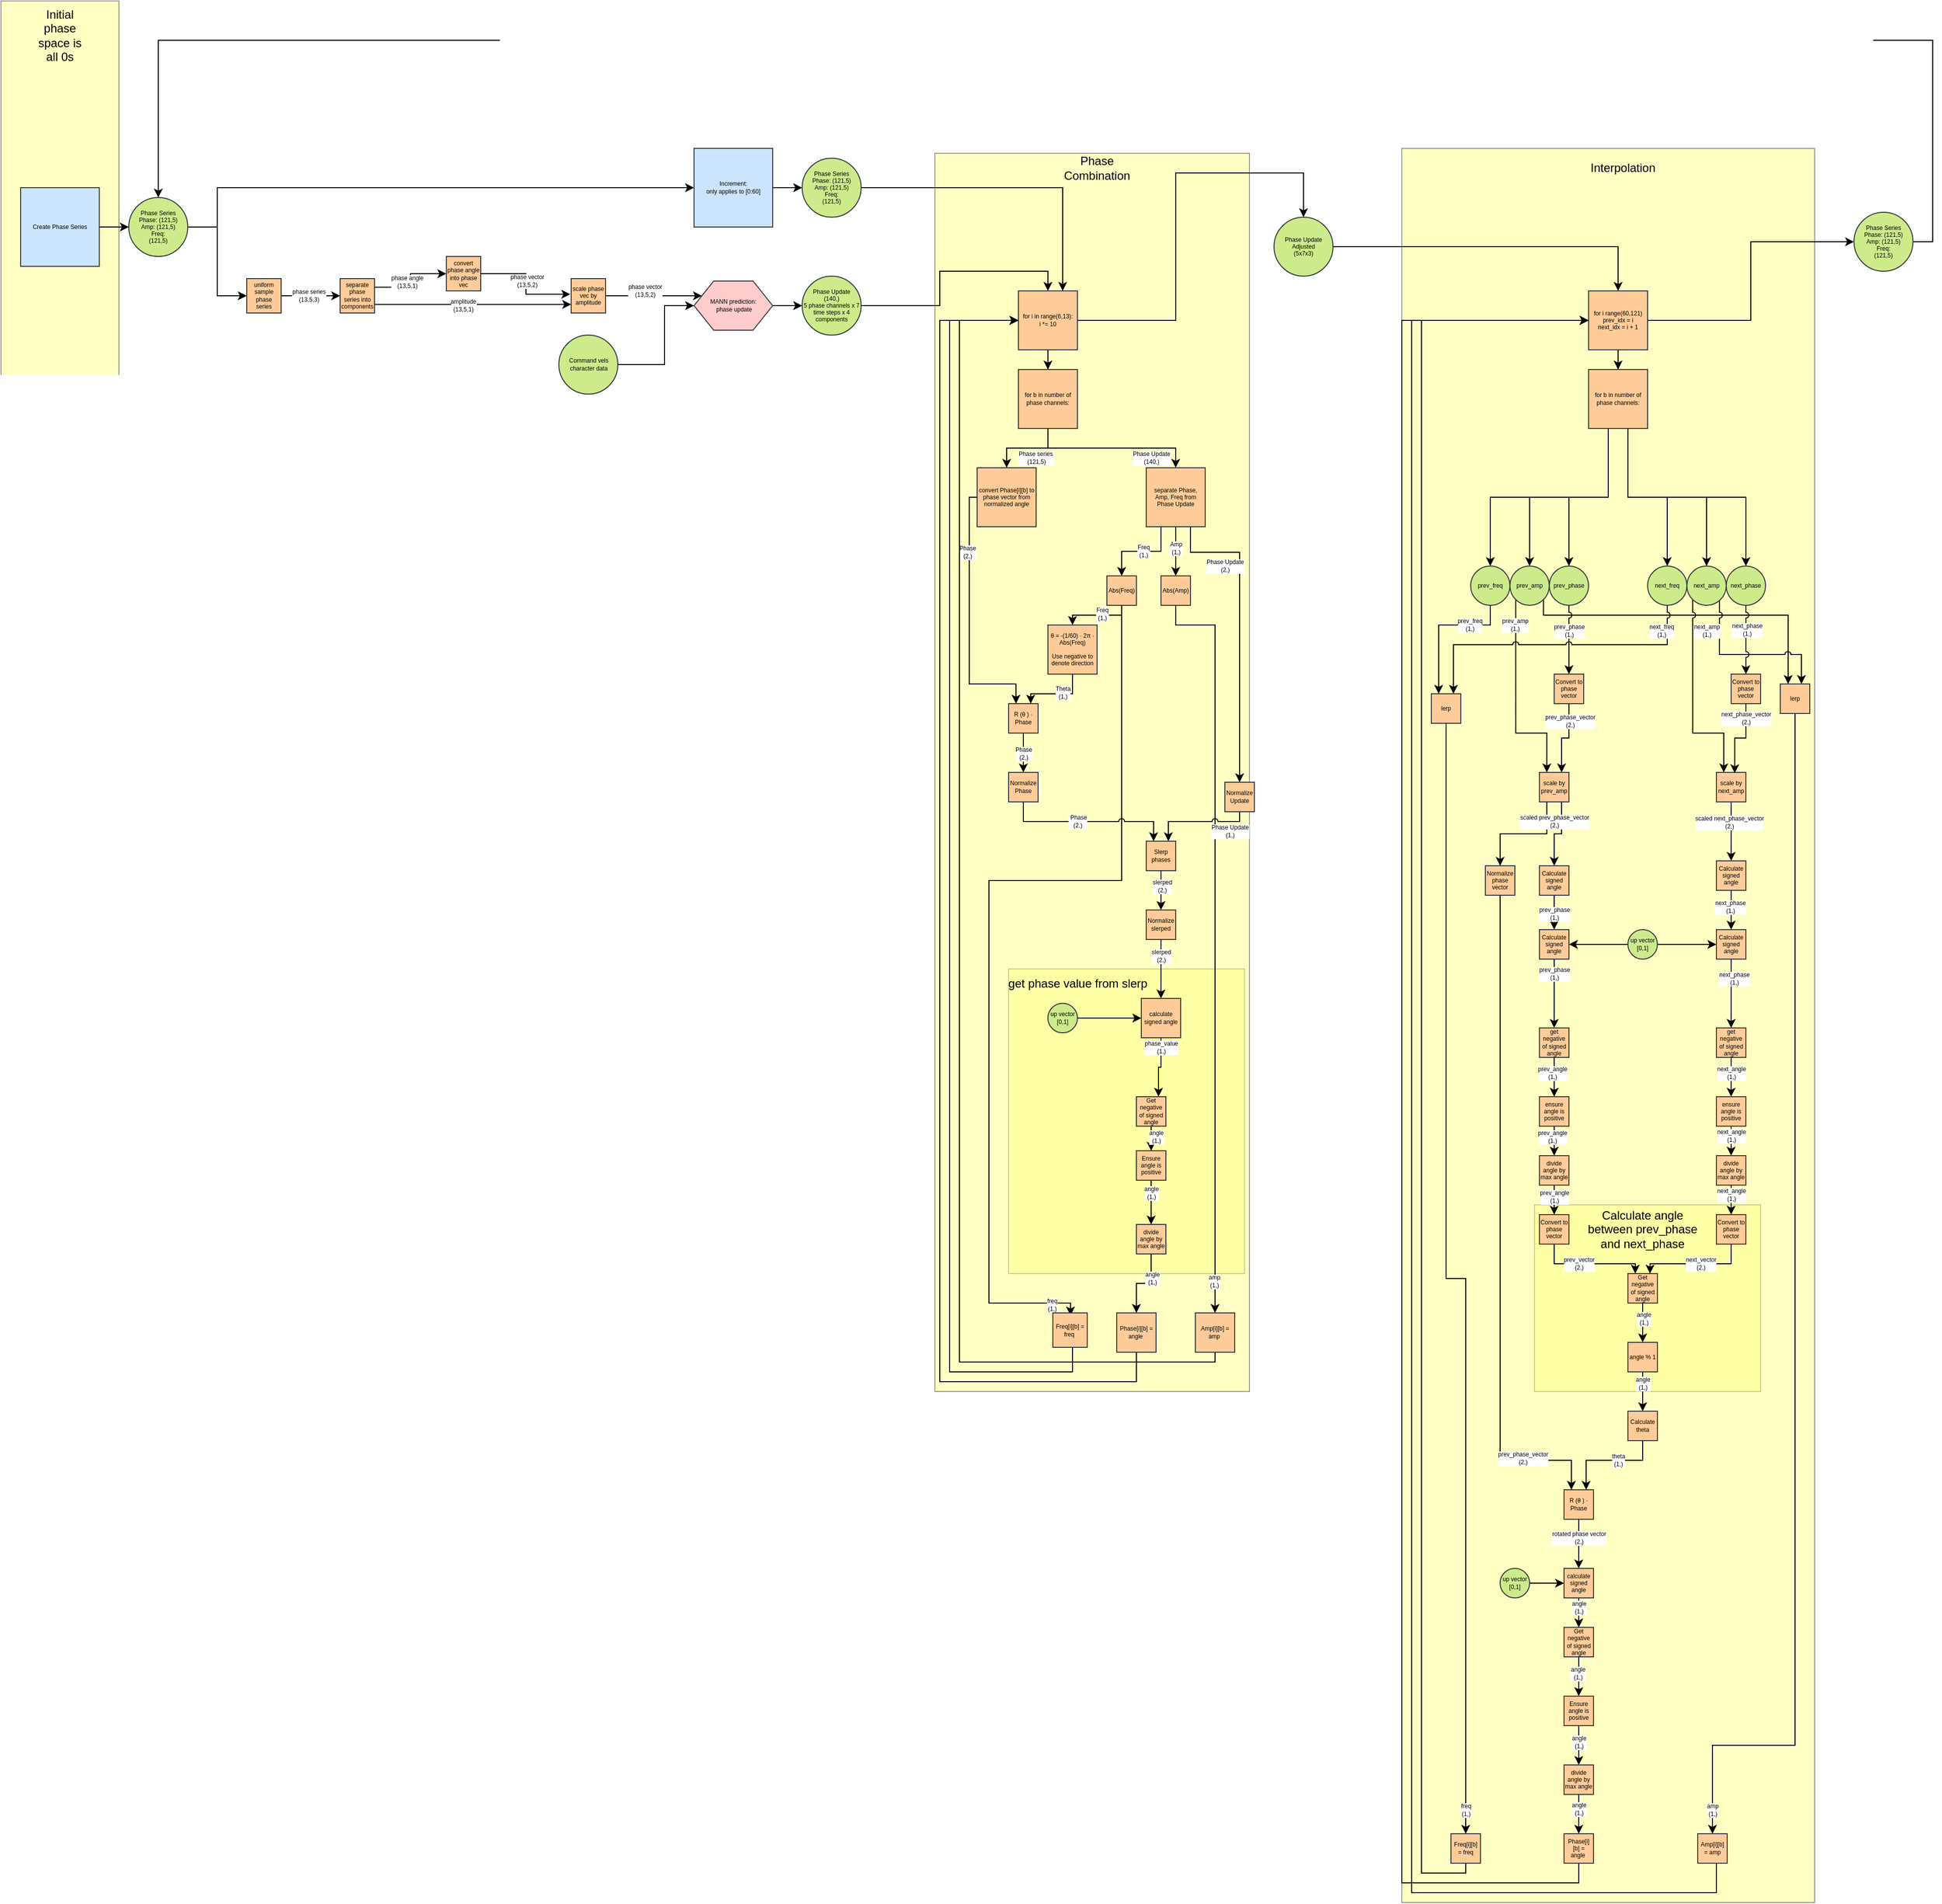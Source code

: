 <mxfile version="25.0.3">
  <diagram name="Page-1" id="HaW6ePxW0aKJnPy753eh">
    <mxGraphModel dx="4260" dy="2998" grid="1" gridSize="10" guides="1" tooltips="1" connect="1" arrows="1" fold="1" page="1" pageScale="1" pageWidth="850" pageHeight="1100" math="0" shadow="0">
      <root>
        <mxCell id="0" />
        <mxCell id="1" parent="0" />
        <mxCell id="zS8ASJ6HUjmwFxihopLx-548" value="" style="rounded=0;whiteSpace=wrap;html=1;fillColor=#ffff88;strokeColor=#36393d;opacity=50;fontSize=6;" parent="1" vertex="1">
          <mxGeometry x="1520" y="1045" width="230" height="190" as="geometry" />
        </mxCell>
        <mxCell id="zS8ASJ6HUjmwFxihopLx-500" value="" style="rounded=0;whiteSpace=wrap;html=1;fillColor=#ffff88;strokeColor=#36393d;opacity=50;fontSize=6;" parent="1" vertex="1">
          <mxGeometry x="1385" y="-30" width="420" height="1785" as="geometry" />
        </mxCell>
        <mxCell id="zS8ASJ6HUjmwFxihopLx-492" value="" style="rounded=0;whiteSpace=wrap;html=1;fillColor=#ffff88;strokeColor=#36393d;opacity=50;fontSize=6;" parent="1" vertex="1">
          <mxGeometry x="985" y="805" width="240" height="310" as="geometry" />
        </mxCell>
        <mxCell id="zS8ASJ6HUjmwFxihopLx-484" value="" style="rounded=0;whiteSpace=wrap;html=1;fillColor=#ffff88;strokeColor=#36393d;opacity=50;fontSize=6;" parent="1" vertex="1">
          <mxGeometry x="910" y="-25" width="320" height="1260" as="geometry" />
        </mxCell>
        <mxCell id="zS8ASJ6HUjmwFxihopLx-474" value="" style="rounded=0;whiteSpace=wrap;html=1;fillColor=#ffff88;strokeColor=#36393d;opacity=50;fontSize=6;" parent="1" vertex="1">
          <mxGeometry x="-40" y="-180" width="120" height="430" as="geometry" />
        </mxCell>
        <mxCell id="njQS3QJm0R4QUgpITw78-44" style="edgeStyle=orthogonalEdgeStyle;rounded=0;orthogonalLoop=1;jettySize=auto;html=1;" edge="1" parent="1" source="zS8ASJ6HUjmwFxihopLx-141" target="njQS3QJm0R4QUgpITw78-43">
          <mxGeometry relative="1" as="geometry" />
        </mxCell>
        <mxCell id="zS8ASJ6HUjmwFxihopLx-141" value="Increment:&lt;div&gt;only applies to [0:60]&lt;/div&gt;" style="whiteSpace=wrap;html=1;aspect=fixed;fontSize=6;fillColor=#cce5ff;strokeColor=#36393d;" parent="1" vertex="1">
          <mxGeometry x="665" y="-30" width="80" height="80" as="geometry" />
        </mxCell>
        <mxCell id="zS8ASJ6HUjmwFxihopLx-183" value="" style="edgeStyle=orthogonalEdgeStyle;rounded=0;orthogonalLoop=1;jettySize=auto;html=1;fontSize=6;" parent="1" source="zS8ASJ6HUjmwFxihopLx-164" target="zS8ASJ6HUjmwFxihopLx-182" edge="1">
          <mxGeometry relative="1" as="geometry" />
        </mxCell>
        <mxCell id="zS8ASJ6HUjmwFxihopLx-164" value="Create Phase Series" style="whiteSpace=wrap;html=1;aspect=fixed;fillColor=#cce5ff;strokeColor=#36393d;fontSize=6;" parent="1" vertex="1">
          <mxGeometry x="-20" y="10" width="80" height="80" as="geometry" />
        </mxCell>
        <mxCell id="njQS3QJm0R4QUgpITw78-39" style="edgeStyle=orthogonalEdgeStyle;rounded=0;orthogonalLoop=1;jettySize=auto;html=1;entryX=0;entryY=0.5;entryDx=0;entryDy=0;" edge="1" parent="1" source="zS8ASJ6HUjmwFxihopLx-182" target="njQS3QJm0R4QUgpITw78-10">
          <mxGeometry relative="1" as="geometry" />
        </mxCell>
        <mxCell id="njQS3QJm0R4QUgpITw78-41" style="edgeStyle=orthogonalEdgeStyle;rounded=0;orthogonalLoop=1;jettySize=auto;html=1;entryX=0;entryY=0.5;entryDx=0;entryDy=0;" edge="1" parent="1" source="zS8ASJ6HUjmwFxihopLx-182" target="zS8ASJ6HUjmwFxihopLx-141">
          <mxGeometry relative="1" as="geometry">
            <Array as="points">
              <mxPoint x="180" y="50" />
              <mxPoint x="180" y="10" />
            </Array>
          </mxGeometry>
        </mxCell>
        <mxCell id="zS8ASJ6HUjmwFxihopLx-182" value="Phase Series&lt;div&gt;Phase: (121,5)&lt;/div&gt;&lt;div&gt;Amp: (121,5)&lt;/div&gt;&lt;div&gt;Freq:&lt;/div&gt;&lt;div&gt;(121,5)&lt;/div&gt;" style="ellipse;whiteSpace=wrap;html=1;fontSize=6;fillColor=#cdeb8b;strokeColor=#36393d;" parent="1" vertex="1">
          <mxGeometry x="90" y="20" width="60" height="60" as="geometry" />
        </mxCell>
        <mxCell id="zS8ASJ6HUjmwFxihopLx-192" style="edgeStyle=orthogonalEdgeStyle;rounded=0;orthogonalLoop=1;jettySize=auto;html=1;entryX=0.5;entryY=0;entryDx=0;entryDy=0;fontSize=6;" parent="1" source="zS8ASJ6HUjmwFxihopLx-189" target="zS8ASJ6HUjmwFxihopLx-194" edge="1">
          <mxGeometry relative="1" as="geometry">
            <mxPoint x="1015" y="60" as="targetPoint" />
          </mxGeometry>
        </mxCell>
        <mxCell id="zS8ASJ6HUjmwFxihopLx-189" value="Phase Update&lt;div&gt;(140,)&lt;/div&gt;&lt;div&gt;5 phase channels x 7 time steps x 4 components&lt;/div&gt;" style="ellipse;whiteSpace=wrap;html=1;fontSize=6;fillColor=#cdeb8b;strokeColor=#36393d;" parent="1" vertex="1">
          <mxGeometry x="775" y="100" width="60" height="60" as="geometry" />
        </mxCell>
        <mxCell id="zS8ASJ6HUjmwFxihopLx-197" value="" style="edgeStyle=orthogonalEdgeStyle;rounded=0;orthogonalLoop=1;jettySize=auto;html=1;fontSize=6;" parent="1" source="zS8ASJ6HUjmwFxihopLx-194" target="zS8ASJ6HUjmwFxihopLx-196" edge="1">
          <mxGeometry relative="1" as="geometry" />
        </mxCell>
        <mxCell id="zS8ASJ6HUjmwFxihopLx-486" style="edgeStyle=orthogonalEdgeStyle;rounded=0;orthogonalLoop=1;jettySize=auto;html=1;exitX=1;exitY=0.5;exitDx=0;exitDy=0;entryX=0.5;entryY=0;entryDx=0;entryDy=0;" parent="1" source="zS8ASJ6HUjmwFxihopLx-194" target="zS8ASJ6HUjmwFxihopLx-497" edge="1">
          <mxGeometry relative="1" as="geometry">
            <mxPoint x="1285" y="15" as="targetPoint" />
            <Array as="points">
              <mxPoint x="1155" y="145" />
              <mxPoint x="1155" y="-5" />
              <mxPoint x="1285" y="-5" />
            </Array>
          </mxGeometry>
        </mxCell>
        <mxCell id="zS8ASJ6HUjmwFxihopLx-194" value="for i in range(6,13):&lt;div&gt;i *= 10&lt;/div&gt;" style="whiteSpace=wrap;html=1;aspect=fixed;fillColor=#ffcc99;strokeColor=#36393d;fontSize=6;" parent="1" vertex="1">
          <mxGeometry x="995" y="115" width="60" height="60" as="geometry" />
        </mxCell>
        <mxCell id="zS8ASJ6HUjmwFxihopLx-209" style="edgeStyle=orthogonalEdgeStyle;rounded=0;orthogonalLoop=1;jettySize=auto;html=1;exitX=0.5;exitY=1;exitDx=0;exitDy=0;entryX=0.5;entryY=0;entryDx=0;entryDy=0;fontSize=6;" parent="1" source="zS8ASJ6HUjmwFxihopLx-196" target="zS8ASJ6HUjmwFxihopLx-199" edge="1">
          <mxGeometry relative="1" as="geometry" />
        </mxCell>
        <mxCell id="zS8ASJ6HUjmwFxihopLx-210" value="Phase series&amp;nbsp;&lt;div&gt;(121,5)&lt;/div&gt;" style="edgeLabel;html=1;align=center;verticalAlign=middle;resizable=0;points=[];fontSize=6;" parent="zS8ASJ6HUjmwFxihopLx-209" vertex="1" connectable="0">
          <mxGeometry x="0.177" relative="1" as="geometry">
            <mxPoint x="16" y="10" as="offset" />
          </mxGeometry>
        </mxCell>
        <mxCell id="zS8ASJ6HUjmwFxihopLx-212" style="edgeStyle=orthogonalEdgeStyle;rounded=0;orthogonalLoop=1;jettySize=auto;html=1;fontSize=6;" parent="1" source="zS8ASJ6HUjmwFxihopLx-196" target="zS8ASJ6HUjmwFxihopLx-202" edge="1">
          <mxGeometry relative="1" as="geometry">
            <Array as="points">
              <mxPoint x="1025" y="275" />
              <mxPoint x="1155" y="275" />
            </Array>
          </mxGeometry>
        </mxCell>
        <mxCell id="zS8ASJ6HUjmwFxihopLx-196" value="for b in number of phase channels:" style="whiteSpace=wrap;html=1;aspect=fixed;fillColor=#ffcc99;strokeColor=#36393d;fontSize=6;" parent="1" vertex="1">
          <mxGeometry x="995" y="195" width="60" height="60" as="geometry" />
        </mxCell>
        <mxCell id="zS8ASJ6HUjmwFxihopLx-235" style="edgeStyle=orthogonalEdgeStyle;rounded=0;orthogonalLoop=1;jettySize=auto;html=1;entryX=0.25;entryY=0;entryDx=0;entryDy=0;fontSize=6;" parent="1" source="zS8ASJ6HUjmwFxihopLx-199" target="zS8ASJ6HUjmwFxihopLx-233" edge="1">
          <mxGeometry relative="1" as="geometry">
            <Array as="points">
              <mxPoint x="945" y="325" />
              <mxPoint x="945" y="515" />
              <mxPoint x="992" y="515" />
            </Array>
          </mxGeometry>
        </mxCell>
        <mxCell id="zS8ASJ6HUjmwFxihopLx-236" value="Phase&lt;div&gt;(2,)&lt;/div&gt;" style="edgeLabel;html=1;align=center;verticalAlign=middle;resizable=0;points=[];fontSize=6;" parent="zS8ASJ6HUjmwFxihopLx-235" vertex="1" connectable="0">
          <mxGeometry x="-0.52" y="-2" relative="1" as="geometry">
            <mxPoint as="offset" />
          </mxGeometry>
        </mxCell>
        <mxCell id="zS8ASJ6HUjmwFxihopLx-199" value="convert Phase[i][b] to phase vector from normalized angle" style="whiteSpace=wrap;html=1;aspect=fixed;fillColor=#ffcc99;strokeColor=#36393d;fontSize=6;" parent="1" vertex="1">
          <mxGeometry x="953" y="295" width="60" height="60" as="geometry" />
        </mxCell>
        <mxCell id="zS8ASJ6HUjmwFxihopLx-213" style="edgeStyle=orthogonalEdgeStyle;rounded=0;orthogonalLoop=1;jettySize=auto;html=1;entryX=0.5;entryY=0;entryDx=0;entryDy=0;fontSize=6;" parent="1" source="zS8ASJ6HUjmwFxihopLx-202" target="zS8ASJ6HUjmwFxihopLx-208" edge="1">
          <mxGeometry relative="1" as="geometry" />
        </mxCell>
        <mxCell id="zS8ASJ6HUjmwFxihopLx-215" value="Amp&lt;div&gt;(1,)&lt;/div&gt;" style="edgeLabel;html=1;align=center;verticalAlign=middle;resizable=0;points=[];fontSize=6;" parent="zS8ASJ6HUjmwFxihopLx-213" vertex="1" connectable="0">
          <mxGeometry x="-0.113" y="-2" relative="1" as="geometry">
            <mxPoint x="2" as="offset" />
          </mxGeometry>
        </mxCell>
        <mxCell id="zS8ASJ6HUjmwFxihopLx-218" style="edgeStyle=orthogonalEdgeStyle;rounded=0;orthogonalLoop=1;jettySize=auto;html=1;exitX=0.75;exitY=1;exitDx=0;exitDy=0;entryX=0.5;entryY=0;entryDx=0;entryDy=0;fontSize=6;" parent="1" target="zS8ASJ6HUjmwFxihopLx-246" edge="1">
          <mxGeometry relative="1" as="geometry">
            <mxPoint x="1170" y="351" as="sourcePoint" />
            <mxPoint x="1220" y="471" as="targetPoint" />
            <Array as="points">
              <mxPoint x="1170" y="381" />
              <mxPoint x="1220" y="381" />
            </Array>
          </mxGeometry>
        </mxCell>
        <mxCell id="zS8ASJ6HUjmwFxihopLx-241" value="Phase Update&lt;div&gt;(2,)&lt;/div&gt;" style="edgeLabel;html=1;align=center;verticalAlign=middle;resizable=0;points=[];fontSize=6;" parent="zS8ASJ6HUjmwFxihopLx-218" vertex="1" connectable="0">
          <mxGeometry x="-0.069" y="1" relative="1" as="geometry">
            <mxPoint x="-16" y="-52" as="offset" />
          </mxGeometry>
        </mxCell>
        <mxCell id="zS8ASJ6HUjmwFxihopLx-221" style="edgeStyle=orthogonalEdgeStyle;rounded=0;orthogonalLoop=1;jettySize=auto;html=1;exitX=0.25;exitY=1;exitDx=0;exitDy=0;entryX=0.5;entryY=0;entryDx=0;entryDy=0;fontSize=6;" parent="1" source="zS8ASJ6HUjmwFxihopLx-202" target="zS8ASJ6HUjmwFxihopLx-220" edge="1">
          <mxGeometry relative="1" as="geometry" />
        </mxCell>
        <mxCell id="zS8ASJ6HUjmwFxihopLx-225" value="Freq&lt;div&gt;(1,)&lt;/div&gt;" style="edgeLabel;html=1;align=center;verticalAlign=middle;resizable=0;points=[];fontSize=6;" parent="zS8ASJ6HUjmwFxihopLx-221" vertex="1" connectable="0">
          <mxGeometry x="-0.035" relative="1" as="geometry">
            <mxPoint as="offset" />
          </mxGeometry>
        </mxCell>
        <mxCell id="zS8ASJ6HUjmwFxihopLx-202" value="separate Phase, Amp, Freq from Phase Update" style="whiteSpace=wrap;html=1;aspect=fixed;fillColor=#ffcc99;strokeColor=#36393d;fontSize=6;" parent="1" vertex="1">
          <mxGeometry x="1125" y="295" width="60" height="60" as="geometry" />
        </mxCell>
        <mxCell id="zS8ASJ6HUjmwFxihopLx-291" style="edgeStyle=orthogonalEdgeStyle;rounded=0;orthogonalLoop=1;jettySize=auto;html=1;jumpStyle=gap;fontSize=6;" parent="1" source="zS8ASJ6HUjmwFxihopLx-208" target="zS8ASJ6HUjmwFxihopLx-289" edge="1">
          <mxGeometry relative="1" as="geometry">
            <Array as="points">
              <mxPoint x="1155" y="455" />
              <mxPoint x="1195" y="455" />
            </Array>
          </mxGeometry>
        </mxCell>
        <mxCell id="zS8ASJ6HUjmwFxihopLx-292" value="amp&lt;div&gt;(1,)&lt;/div&gt;" style="edgeLabel;html=1;align=center;verticalAlign=middle;resizable=0;points=[];fontSize=6;" parent="zS8ASJ6HUjmwFxihopLx-291" vertex="1" connectable="0">
          <mxGeometry x="0.914" y="-1" relative="1" as="geometry">
            <mxPoint as="offset" />
          </mxGeometry>
        </mxCell>
        <mxCell id="zS8ASJ6HUjmwFxihopLx-208" value="Abs(Amp)" style="whiteSpace=wrap;html=1;aspect=fixed;fillColor=#ffcc99;strokeColor=#36393d;fontSize=6;" parent="1" vertex="1">
          <mxGeometry x="1140" y="405" width="30" height="30" as="geometry" />
        </mxCell>
        <mxCell id="zS8ASJ6HUjmwFxihopLx-230" style="edgeStyle=orthogonalEdgeStyle;rounded=0;orthogonalLoop=1;jettySize=auto;html=1;fontSize=6;" parent="1" source="zS8ASJ6HUjmwFxihopLx-220" target="zS8ASJ6HUjmwFxihopLx-229" edge="1">
          <mxGeometry relative="1" as="geometry">
            <Array as="points">
              <mxPoint x="1100" y="445" />
              <mxPoint x="1050" y="445" />
            </Array>
          </mxGeometry>
        </mxCell>
        <mxCell id="zS8ASJ6HUjmwFxihopLx-231" value="Freq&lt;div&gt;(1,)&lt;/div&gt;" style="edgeLabel;html=1;align=center;verticalAlign=middle;resizable=0;points=[];fontSize=6;" parent="zS8ASJ6HUjmwFxihopLx-230" vertex="1" connectable="0">
          <mxGeometry x="-0.137" y="-1" relative="1" as="geometry">
            <mxPoint as="offset" />
          </mxGeometry>
        </mxCell>
        <mxCell id="zS8ASJ6HUjmwFxihopLx-293" style="edgeStyle=orthogonalEdgeStyle;rounded=0;orthogonalLoop=1;jettySize=auto;html=1;entryX=0.514;entryY=0.075;entryDx=0;entryDy=0;jumpStyle=arc;fontSize=6;entryPerimeter=0;" parent="1" source="zS8ASJ6HUjmwFxihopLx-220" target="zS8ASJ6HUjmwFxihopLx-288" edge="1">
          <mxGeometry relative="1" as="geometry">
            <Array as="points">
              <mxPoint x="1100" y="715" />
              <mxPoint x="965" y="715" />
              <mxPoint x="965" y="1145" />
              <mxPoint x="1048" y="1145" />
            </Array>
          </mxGeometry>
        </mxCell>
        <mxCell id="zS8ASJ6HUjmwFxihopLx-294" value="freq&lt;div&gt;(1,)&lt;/div&gt;" style="edgeLabel;html=1;align=center;verticalAlign=middle;resizable=0;points=[];fontSize=6;" parent="zS8ASJ6HUjmwFxihopLx-293" vertex="1" connectable="0">
          <mxGeometry x="0.933" y="-2" relative="1" as="geometry">
            <mxPoint as="offset" />
          </mxGeometry>
        </mxCell>
        <mxCell id="zS8ASJ6HUjmwFxihopLx-220" value="Abs(Freq)" style="whiteSpace=wrap;html=1;aspect=fixed;fillColor=#ffcc99;strokeColor=#36393d;fontSize=6;" parent="1" vertex="1">
          <mxGeometry x="1085" y="405" width="30" height="30" as="geometry" />
        </mxCell>
        <mxCell id="zS8ASJ6HUjmwFxihopLx-234" style="edgeStyle=orthogonalEdgeStyle;rounded=0;orthogonalLoop=1;jettySize=auto;html=1;exitX=0.5;exitY=1;exitDx=0;exitDy=0;entryX=0.75;entryY=0;entryDx=0;entryDy=0;fontSize=6;" parent="1" source="zS8ASJ6HUjmwFxihopLx-229" target="zS8ASJ6HUjmwFxihopLx-233" edge="1">
          <mxGeometry relative="1" as="geometry" />
        </mxCell>
        <mxCell id="zS8ASJ6HUjmwFxihopLx-237" value="Theta&lt;div&gt;(1,)&lt;/div&gt;" style="edgeLabel;html=1;align=center;verticalAlign=middle;resizable=0;points=[];fontSize=6;" parent="zS8ASJ6HUjmwFxihopLx-234" vertex="1" connectable="0">
          <mxGeometry x="-0.163" y="-1" relative="1" as="geometry">
            <mxPoint as="offset" />
          </mxGeometry>
        </mxCell>
        <mxCell id="zS8ASJ6HUjmwFxihopLx-229" value="θ = -(1/60) · 2π · Abs(Freq)&lt;div&gt;&lt;br&gt;&lt;/div&gt;&lt;div&gt;Use negative to denote direction&lt;/div&gt;" style="whiteSpace=wrap;html=1;aspect=fixed;fillColor=#ffcc99;strokeColor=#36393d;fontSize=6;" parent="1" vertex="1">
          <mxGeometry x="1025" y="455" width="50" height="50" as="geometry" />
        </mxCell>
        <mxCell id="zS8ASJ6HUjmwFxihopLx-243" value="" style="edgeStyle=orthogonalEdgeStyle;rounded=0;orthogonalLoop=1;jettySize=auto;html=1;fontSize=6;" parent="1" source="zS8ASJ6HUjmwFxihopLx-233" target="zS8ASJ6HUjmwFxihopLx-242" edge="1">
          <mxGeometry relative="1" as="geometry" />
        </mxCell>
        <mxCell id="zS8ASJ6HUjmwFxihopLx-244" value="Phase&lt;div&gt;(2,)&lt;/div&gt;" style="edgeLabel;html=1;align=center;verticalAlign=middle;resizable=0;points=[];fontSize=6;" parent="zS8ASJ6HUjmwFxihopLx-243" vertex="1" connectable="0">
          <mxGeometry x="-0.336" y="-1" relative="1" as="geometry">
            <mxPoint x="1" y="7" as="offset" />
          </mxGeometry>
        </mxCell>
        <mxCell id="zS8ASJ6HUjmwFxihopLx-233" value="R (θ ) · Phase" style="whiteSpace=wrap;html=1;aspect=fixed;fillColor=#ffcc99;strokeColor=#36393d;fontSize=6;" parent="1" vertex="1">
          <mxGeometry x="985" y="535" width="30" height="30" as="geometry" />
        </mxCell>
        <mxCell id="zS8ASJ6HUjmwFxihopLx-250" style="edgeStyle=orthogonalEdgeStyle;rounded=0;orthogonalLoop=1;jettySize=auto;html=1;exitX=0.5;exitY=1;exitDx=0;exitDy=0;entryX=0.25;entryY=0;entryDx=0;entryDy=0;jumpStyle=arc;fontSize=6;" parent="1" source="zS8ASJ6HUjmwFxihopLx-242" target="zS8ASJ6HUjmwFxihopLx-247" edge="1">
          <mxGeometry relative="1" as="geometry" />
        </mxCell>
        <mxCell id="zS8ASJ6HUjmwFxihopLx-252" value="&amp;nbsp;Phase&lt;div&gt;(2,)&lt;/div&gt;" style="edgeLabel;html=1;align=center;verticalAlign=middle;resizable=0;points=[];fontSize=6;" parent="zS8ASJ6HUjmwFxihopLx-250" vertex="1" connectable="0">
          <mxGeometry x="0.086" relative="1" as="geometry">
            <mxPoint x="-19" as="offset" />
          </mxGeometry>
        </mxCell>
        <mxCell id="zS8ASJ6HUjmwFxihopLx-242" value="Normalize Phase" style="whiteSpace=wrap;html=1;aspect=fixed;fillColor=#ffcc99;strokeColor=#36393d;fontSize=6;" parent="1" vertex="1">
          <mxGeometry x="985" y="605" width="30" height="30" as="geometry" />
        </mxCell>
        <mxCell id="zS8ASJ6HUjmwFxihopLx-251" style="edgeStyle=orthogonalEdgeStyle;rounded=0;orthogonalLoop=1;jettySize=auto;html=1;exitX=0.5;exitY=1;exitDx=0;exitDy=0;entryX=0.75;entryY=0;entryDx=0;entryDy=0;jumpStyle=arc;fontSize=6;" parent="1" source="zS8ASJ6HUjmwFxihopLx-246" target="zS8ASJ6HUjmwFxihopLx-247" edge="1">
          <mxGeometry relative="1" as="geometry">
            <Array as="points">
              <mxPoint x="1220" y="655" />
              <mxPoint x="1147" y="655" />
            </Array>
          </mxGeometry>
        </mxCell>
        <mxCell id="zS8ASJ6HUjmwFxihopLx-253" value="Phase Update&lt;div&gt;(1,)&lt;/div&gt;" style="edgeLabel;html=1;align=center;verticalAlign=middle;resizable=0;points=[];fontSize=6;" parent="zS8ASJ6HUjmwFxihopLx-251" vertex="1" connectable="0">
          <mxGeometry x="-0.314" relative="1" as="geometry">
            <mxPoint x="15" y="10" as="offset" />
          </mxGeometry>
        </mxCell>
        <mxCell id="zS8ASJ6HUjmwFxihopLx-246" value="Normalize Update" style="whiteSpace=wrap;html=1;aspect=fixed;fillColor=#ffcc99;strokeColor=#36393d;fontSize=6;" parent="1" vertex="1">
          <mxGeometry x="1205" y="615" width="30" height="30" as="geometry" />
        </mxCell>
        <mxCell id="zS8ASJ6HUjmwFxihopLx-255" value="" style="edgeStyle=orthogonalEdgeStyle;rounded=0;orthogonalLoop=1;jettySize=auto;html=1;fontSize=6;" parent="1" source="zS8ASJ6HUjmwFxihopLx-247" target="zS8ASJ6HUjmwFxihopLx-254" edge="1">
          <mxGeometry relative="1" as="geometry" />
        </mxCell>
        <mxCell id="zS8ASJ6HUjmwFxihopLx-256" value="slerped&lt;div&gt;(2,)&lt;/div&gt;" style="edgeLabel;html=1;align=center;verticalAlign=middle;resizable=0;points=[];fontSize=6;" parent="zS8ASJ6HUjmwFxihopLx-255" vertex="1" connectable="0">
          <mxGeometry x="-0.233" y="1" relative="1" as="geometry">
            <mxPoint as="offset" />
          </mxGeometry>
        </mxCell>
        <mxCell id="zS8ASJ6HUjmwFxihopLx-247" value="Slerp phases" style="whiteSpace=wrap;html=1;aspect=fixed;fillColor=#ffcc99;strokeColor=#36393d;fontSize=6;" parent="1" vertex="1">
          <mxGeometry x="1125" y="675" width="30" height="30" as="geometry" />
        </mxCell>
        <mxCell id="zS8ASJ6HUjmwFxihopLx-261" value="" style="edgeStyle=orthogonalEdgeStyle;rounded=0;orthogonalLoop=1;jettySize=auto;html=1;fontSize=6;entryX=0.5;entryY=0;entryDx=0;entryDy=0;" parent="1" source="zS8ASJ6HUjmwFxihopLx-254" target="zS8ASJ6HUjmwFxihopLx-494" edge="1">
          <mxGeometry relative="1" as="geometry">
            <mxPoint x="1140" y="815" as="targetPoint" />
          </mxGeometry>
        </mxCell>
        <mxCell id="zS8ASJ6HUjmwFxihopLx-262" value="slerped&lt;div&gt;(2,)&lt;/div&gt;" style="edgeLabel;html=1;align=center;verticalAlign=middle;resizable=0;points=[];fontSize=6;" parent="zS8ASJ6HUjmwFxihopLx-261" vertex="1" connectable="0">
          <mxGeometry x="-0.443" y="-1" relative="1" as="geometry">
            <mxPoint x="1" as="offset" />
          </mxGeometry>
        </mxCell>
        <mxCell id="zS8ASJ6HUjmwFxihopLx-254" value="Normalize slerped" style="whiteSpace=wrap;html=1;aspect=fixed;fillColor=#ffcc99;strokeColor=#36393d;fontSize=6;" parent="1" vertex="1">
          <mxGeometry x="1125" y="745" width="30" height="30" as="geometry" />
        </mxCell>
        <mxCell id="zS8ASJ6HUjmwFxihopLx-264" style="edgeStyle=orthogonalEdgeStyle;rounded=0;orthogonalLoop=1;jettySize=auto;html=1;exitX=0.5;exitY=1;exitDx=0;exitDy=0;entryX=0.75;entryY=0;entryDx=0;entryDy=0;fontSize=6;" parent="1" source="zS8ASJ6HUjmwFxihopLx-494" target="zS8ASJ6HUjmwFxihopLx-266" edge="1">
          <mxGeometry relative="1" as="geometry">
            <mxPoint x="1120" y="895" as="sourcePoint" />
            <mxPoint x="1100" y="945" as="targetPoint" />
          </mxGeometry>
        </mxCell>
        <mxCell id="zS8ASJ6HUjmwFxihopLx-265" value="phase_value&lt;div&gt;(1,)&lt;/div&gt;" style="edgeLabel;html=1;align=center;verticalAlign=middle;resizable=0;points=[];fontSize=6;" parent="zS8ASJ6HUjmwFxihopLx-264" vertex="1" connectable="0">
          <mxGeometry x="-0.586" relative="1" as="geometry">
            <mxPoint y="-3" as="offset" />
          </mxGeometry>
        </mxCell>
        <mxCell id="zS8ASJ6HUjmwFxihopLx-276" style="edgeStyle=orthogonalEdgeStyle;rounded=0;orthogonalLoop=1;jettySize=auto;html=1;exitX=0.5;exitY=1;exitDx=0;exitDy=0;fontSize=6;" parent="1" source="zS8ASJ6HUjmwFxihopLx-266" target="zS8ASJ6HUjmwFxihopLx-275" edge="1">
          <mxGeometry relative="1" as="geometry" />
        </mxCell>
        <mxCell id="zS8ASJ6HUjmwFxihopLx-278" value="angle&lt;div&gt;(1,)&lt;/div&gt;" style="edgeLabel;html=1;align=center;verticalAlign=middle;resizable=0;points=[];fontSize=6;" parent="zS8ASJ6HUjmwFxihopLx-276" vertex="1" connectable="0">
          <mxGeometry x="-0.139" y="-1" relative="1" as="geometry">
            <mxPoint x="4" y="-6" as="offset" />
          </mxGeometry>
        </mxCell>
        <mxCell id="zS8ASJ6HUjmwFxihopLx-266" value="Get negative of signed angle" style="whiteSpace=wrap;html=1;aspect=fixed;fillColor=#ffcc99;strokeColor=#36393d;fontSize=6;" parent="1" vertex="1">
          <mxGeometry x="1115" y="935" width="30" height="30" as="geometry" />
        </mxCell>
        <mxCell id="zS8ASJ6HUjmwFxihopLx-274" style="edgeStyle=orthogonalEdgeStyle;rounded=0;orthogonalLoop=1;jettySize=auto;html=1;fontSize=6;entryX=0;entryY=0.5;entryDx=0;entryDy=0;exitX=1;exitY=0.5;exitDx=0;exitDy=0;" parent="1" source="zS8ASJ6HUjmwFxihopLx-350" target="zS8ASJ6HUjmwFxihopLx-494" edge="1">
          <mxGeometry relative="1" as="geometry">
            <mxPoint x="1021.25" y="885" as="sourcePoint" />
            <mxPoint x="1058.75" y="925" as="targetPoint" />
            <Array as="points">
              <mxPoint x="1055" y="855" />
              <mxPoint x="1055" y="855" />
            </Array>
          </mxGeometry>
        </mxCell>
        <mxCell id="zS8ASJ6HUjmwFxihopLx-280" value="" style="edgeStyle=orthogonalEdgeStyle;rounded=0;orthogonalLoop=1;jettySize=auto;html=1;fontSize=6;" parent="1" source="zS8ASJ6HUjmwFxihopLx-275" target="zS8ASJ6HUjmwFxihopLx-279" edge="1">
          <mxGeometry relative="1" as="geometry" />
        </mxCell>
        <mxCell id="zS8ASJ6HUjmwFxihopLx-281" value="angle&lt;div&gt;(1,)&lt;/div&gt;" style="edgeLabel;html=1;align=center;verticalAlign=middle;resizable=0;points=[];fontSize=6;" parent="zS8ASJ6HUjmwFxihopLx-280" vertex="1" connectable="0">
          <mxGeometry x="-0.169" relative="1" as="geometry">
            <mxPoint y="-6" as="offset" />
          </mxGeometry>
        </mxCell>
        <mxCell id="zS8ASJ6HUjmwFxihopLx-275" value="Ensure angle is positive" style="whiteSpace=wrap;html=1;aspect=fixed;fillColor=#ffcc99;strokeColor=#36393d;fontSize=6;" parent="1" vertex="1">
          <mxGeometry x="1115" y="990" width="30" height="30" as="geometry" />
        </mxCell>
        <mxCell id="zS8ASJ6HUjmwFxihopLx-286" value="" style="edgeStyle=orthogonalEdgeStyle;rounded=0;orthogonalLoop=1;jettySize=auto;html=1;fontSize=6;" parent="1" source="zS8ASJ6HUjmwFxihopLx-279" target="zS8ASJ6HUjmwFxihopLx-285" edge="1">
          <mxGeometry relative="1" as="geometry" />
        </mxCell>
        <mxCell id="zS8ASJ6HUjmwFxihopLx-287" value="angle&lt;div&gt;(1,)&lt;/div&gt;" style="edgeLabel;html=1;align=center;verticalAlign=middle;resizable=0;points=[];fontSize=6;" parent="zS8ASJ6HUjmwFxihopLx-286" vertex="1" connectable="0">
          <mxGeometry x="-0.342" y="1" relative="1" as="geometry">
            <mxPoint as="offset" />
          </mxGeometry>
        </mxCell>
        <mxCell id="zS8ASJ6HUjmwFxihopLx-279" value="divide angle by max angle" style="whiteSpace=wrap;html=1;aspect=fixed;fillColor=#ffcc99;strokeColor=#36393d;fontSize=6;" parent="1" vertex="1">
          <mxGeometry x="1115" y="1065" width="30" height="30" as="geometry" />
        </mxCell>
        <mxCell id="zS8ASJ6HUjmwFxihopLx-296" style="edgeStyle=orthogonalEdgeStyle;rounded=0;orthogonalLoop=1;jettySize=auto;html=1;entryX=0;entryY=0.5;entryDx=0;entryDy=0;fontSize=6;" parent="1" source="zS8ASJ6HUjmwFxihopLx-285" target="zS8ASJ6HUjmwFxihopLx-194" edge="1">
          <mxGeometry relative="1" as="geometry">
            <Array as="points">
              <mxPoint x="1115" y="1225" />
              <mxPoint x="915" y="1225" />
              <mxPoint x="915" y="145" />
            </Array>
          </mxGeometry>
        </mxCell>
        <mxCell id="zS8ASJ6HUjmwFxihopLx-285" value="Phase[i][b] = angle&amp;nbsp;" style="whiteSpace=wrap;html=1;aspect=fixed;fillColor=#ffcc99;strokeColor=#36393d;fontSize=6;" parent="1" vertex="1">
          <mxGeometry x="1095" y="1155" width="40" height="40" as="geometry" />
        </mxCell>
        <mxCell id="zS8ASJ6HUjmwFxihopLx-295" style="edgeStyle=orthogonalEdgeStyle;rounded=0;orthogonalLoop=1;jettySize=auto;html=1;entryX=0;entryY=0.5;entryDx=0;entryDy=0;fontSize=6;" parent="1" source="zS8ASJ6HUjmwFxihopLx-288" target="zS8ASJ6HUjmwFxihopLx-194" edge="1">
          <mxGeometry relative="1" as="geometry">
            <Array as="points">
              <mxPoint x="1050" y="1215" />
              <mxPoint x="925" y="1215" />
              <mxPoint x="925" y="145" />
            </Array>
          </mxGeometry>
        </mxCell>
        <mxCell id="zS8ASJ6HUjmwFxihopLx-288" value="Freq[i][b] = freq&amp;nbsp;" style="whiteSpace=wrap;html=1;aspect=fixed;fillColor=#ffcc99;strokeColor=#36393d;fontSize=6;" parent="1" vertex="1">
          <mxGeometry x="1030" y="1155" width="35" height="35" as="geometry" />
        </mxCell>
        <mxCell id="zS8ASJ6HUjmwFxihopLx-297" style="edgeStyle=orthogonalEdgeStyle;rounded=0;orthogonalLoop=1;jettySize=auto;html=1;exitX=0.5;exitY=1;exitDx=0;exitDy=0;entryX=0;entryY=0.5;entryDx=0;entryDy=0;fontSize=6;" parent="1" source="zS8ASJ6HUjmwFxihopLx-289" target="zS8ASJ6HUjmwFxihopLx-194" edge="1">
          <mxGeometry relative="1" as="geometry">
            <Array as="points">
              <mxPoint x="1195" y="1185" />
              <mxPoint x="1195" y="1205" />
              <mxPoint x="935" y="1205" />
              <mxPoint x="935" y="145" />
            </Array>
          </mxGeometry>
        </mxCell>
        <mxCell id="zS8ASJ6HUjmwFxihopLx-289" value="Amp[i][b] = amp&amp;nbsp;" style="whiteSpace=wrap;html=1;aspect=fixed;fillColor=#ffcc99;strokeColor=#36393d;fontSize=6;" parent="1" vertex="1">
          <mxGeometry x="1175" y="1155" width="40" height="40" as="geometry" />
        </mxCell>
        <mxCell id="zS8ASJ6HUjmwFxihopLx-332" value="" style="edgeStyle=orthogonalEdgeStyle;rounded=0;orthogonalLoop=1;jettySize=auto;html=1;fontSize=6;" parent="1" source="zS8ASJ6HUjmwFxihopLx-304" target="zS8ASJ6HUjmwFxihopLx-331" edge="1">
          <mxGeometry relative="1" as="geometry" />
        </mxCell>
        <mxCell id="zS8ASJ6HUjmwFxihopLx-502" style="edgeStyle=orthogonalEdgeStyle;rounded=0;orthogonalLoop=1;jettySize=auto;html=1;exitX=1;exitY=0.5;exitDx=0;exitDy=0;entryX=0;entryY=0.5;entryDx=0;entryDy=0;" parent="1" source="zS8ASJ6HUjmwFxihopLx-304" target="zS8ASJ6HUjmwFxihopLx-495" edge="1">
          <mxGeometry relative="1" as="geometry" />
        </mxCell>
        <mxCell id="zS8ASJ6HUjmwFxihopLx-304" value="&lt;div&gt;for i range(60,121)&lt;/div&gt;&lt;div&gt;prev_idx = i&lt;/div&gt;&lt;div&gt;next_idx = i + 1&lt;/div&gt;" style="whiteSpace=wrap;html=1;aspect=fixed;fillColor=#ffcc99;strokeColor=#36393d;fontSize=6;" parent="1" vertex="1">
          <mxGeometry x="1575" y="115" width="60" height="60" as="geometry" />
        </mxCell>
        <mxCell id="zS8ASJ6HUjmwFxihopLx-458" style="edgeStyle=orthogonalEdgeStyle;rounded=0;orthogonalLoop=1;jettySize=auto;html=1;exitX=0;exitY=1;exitDx=0;exitDy=0;entryX=0.25;entryY=0;entryDx=0;entryDy=0;fontSize=6;" parent="1" source="zS8ASJ6HUjmwFxihopLx-312" target="zS8ASJ6HUjmwFxihopLx-448" edge="1">
          <mxGeometry relative="1" as="geometry">
            <Array as="points">
              <mxPoint x="1475" y="429" />
              <mxPoint x="1475" y="455" />
              <mxPoint x="1422" y="455" />
            </Array>
          </mxGeometry>
        </mxCell>
        <mxCell id="zS8ASJ6HUjmwFxihopLx-312" value="prev_freq" style="ellipse;whiteSpace=wrap;html=1;aspect=fixed;fontSize=6;fillColor=#cdeb8b;strokeColor=#36393d;" parent="1" vertex="1">
          <mxGeometry x="1455" y="395" width="40" height="40" as="geometry" />
        </mxCell>
        <mxCell id="zS8ASJ6HUjmwFxihopLx-456" style="edgeStyle=orthogonalEdgeStyle;rounded=0;orthogonalLoop=1;jettySize=auto;html=1;exitX=0;exitY=1;exitDx=0;exitDy=0;entryX=0.25;entryY=0;entryDx=0;entryDy=0;fontSize=6;" parent="1" source="zS8ASJ6HUjmwFxihopLx-313" target="zS8ASJ6HUjmwFxihopLx-342" edge="1">
          <mxGeometry relative="1" as="geometry">
            <Array as="points">
              <mxPoint x="1501" y="565" />
              <mxPoint x="1533" y="565" />
            </Array>
          </mxGeometry>
        </mxCell>
        <mxCell id="zS8ASJ6HUjmwFxihopLx-457" style="edgeStyle=orthogonalEdgeStyle;rounded=0;orthogonalLoop=1;jettySize=auto;html=1;exitX=1;exitY=1;exitDx=0;exitDy=0;entryX=0.25;entryY=0;entryDx=0;entryDy=0;jumpStyle=arc;" parent="1" source="zS8ASJ6HUjmwFxihopLx-313" target="zS8ASJ6HUjmwFxihopLx-451" edge="1">
          <mxGeometry relative="1" as="geometry">
            <Array as="points">
              <mxPoint x="1529" y="445" />
              <mxPoint x="1778" y="445" />
              <mxPoint x="1778" y="515" />
            </Array>
          </mxGeometry>
        </mxCell>
        <mxCell id="zS8ASJ6HUjmwFxihopLx-313" value="prev_amp" style="ellipse;whiteSpace=wrap;html=1;aspect=fixed;fontSize=6;fillColor=#cdeb8b;strokeColor=#36393d;" parent="1" vertex="1">
          <mxGeometry x="1495" y="395" width="40" height="40" as="geometry" />
        </mxCell>
        <mxCell id="zS8ASJ6HUjmwFxihopLx-328" style="edgeStyle=orthogonalEdgeStyle;rounded=0;orthogonalLoop=1;jettySize=auto;html=1;exitX=0.5;exitY=1;exitDx=0;exitDy=0;entryX=0.5;entryY=0;entryDx=0;entryDy=0;jumpStyle=arc;fontSize=6;" parent="1" source="zS8ASJ6HUjmwFxihopLx-314" target="zS8ASJ6HUjmwFxihopLx-327" edge="1">
          <mxGeometry relative="1" as="geometry" />
        </mxCell>
        <mxCell id="zS8ASJ6HUjmwFxihopLx-340" value="prev_phase&lt;div&gt;(1,)&lt;/div&gt;" style="edgeLabel;html=1;align=center;verticalAlign=middle;resizable=0;points=[];fontSize=6;" parent="zS8ASJ6HUjmwFxihopLx-328" vertex="1" connectable="0">
          <mxGeometry x="-0.261" relative="1" as="geometry">
            <mxPoint as="offset" />
          </mxGeometry>
        </mxCell>
        <mxCell id="zS8ASJ6HUjmwFxihopLx-314" value="prev_phase" style="ellipse;whiteSpace=wrap;html=1;aspect=fixed;fontSize=6;fillColor=#cdeb8b;strokeColor=#36393d;" parent="1" vertex="1">
          <mxGeometry x="1535" y="395" width="40" height="40" as="geometry" />
        </mxCell>
        <mxCell id="zS8ASJ6HUjmwFxihopLx-459" style="edgeStyle=orthogonalEdgeStyle;rounded=0;orthogonalLoop=1;jettySize=auto;html=1;exitX=0;exitY=1;exitDx=0;exitDy=0;entryX=0.75;entryY=0;entryDx=0;entryDy=0;jumpStyle=arc;fontSize=6;" parent="1" source="zS8ASJ6HUjmwFxihopLx-315" target="zS8ASJ6HUjmwFxihopLx-448" edge="1">
          <mxGeometry relative="1" as="geometry">
            <Array as="points">
              <mxPoint x="1655" y="429" />
              <mxPoint x="1655" y="475" />
              <mxPoint x="1438" y="475" />
            </Array>
          </mxGeometry>
        </mxCell>
        <mxCell id="zS8ASJ6HUjmwFxihopLx-315" value="next_freq" style="ellipse;whiteSpace=wrap;html=1;aspect=fixed;fontSize=6;fillColor=#cdeb8b;strokeColor=#36393d;" parent="1" vertex="1">
          <mxGeometry x="1635" y="395" width="40" height="40" as="geometry" />
        </mxCell>
        <mxCell id="zS8ASJ6HUjmwFxihopLx-461" style="edgeStyle=orthogonalEdgeStyle;rounded=0;orthogonalLoop=1;jettySize=auto;html=1;exitX=0;exitY=1;exitDx=0;exitDy=0;entryX=0.25;entryY=0;entryDx=0;entryDy=0;jumpStyle=arc;fontSize=6;" parent="1" source="zS8ASJ6HUjmwFxihopLx-316" target="zS8ASJ6HUjmwFxihopLx-346" edge="1">
          <mxGeometry relative="1" as="geometry">
            <Array as="points">
              <mxPoint x="1681" y="565" />
              <mxPoint x="1713" y="565" />
            </Array>
          </mxGeometry>
        </mxCell>
        <mxCell id="zS8ASJ6HUjmwFxihopLx-462" style="edgeStyle=orthogonalEdgeStyle;rounded=0;orthogonalLoop=1;jettySize=auto;html=1;exitX=1;exitY=1;exitDx=0;exitDy=0;entryX=0.75;entryY=0;entryDx=0;entryDy=0;jumpStyle=arc;" parent="1" edge="1">
          <mxGeometry relative="1" as="geometry">
            <mxPoint x="1708.142" y="429.142" as="sourcePoint" />
            <mxPoint x="1791.5" y="515" as="targetPoint" />
            <Array as="points">
              <mxPoint x="1708" y="485" />
              <mxPoint x="1791" y="485" />
            </Array>
          </mxGeometry>
        </mxCell>
        <mxCell id="zS8ASJ6HUjmwFxihopLx-316" value="next_amp" style="ellipse;whiteSpace=wrap;html=1;aspect=fixed;fontSize=6;fillColor=#cdeb8b;strokeColor=#36393d;" parent="1" vertex="1">
          <mxGeometry x="1675" y="395" width="40" height="40" as="geometry" />
        </mxCell>
        <mxCell id="zS8ASJ6HUjmwFxihopLx-330" style="edgeStyle=orthogonalEdgeStyle;rounded=0;orthogonalLoop=1;jettySize=auto;html=1;entryX=0.5;entryY=0;entryDx=0;entryDy=0;jumpStyle=arc;fontSize=6;" parent="1" source="zS8ASJ6HUjmwFxihopLx-317" target="zS8ASJ6HUjmwFxihopLx-329" edge="1">
          <mxGeometry relative="1" as="geometry" />
        </mxCell>
        <mxCell id="zS8ASJ6HUjmwFxihopLx-341" value="next_phase&lt;div&gt;(1,)&lt;/div&gt;" style="edgeLabel;html=1;align=center;verticalAlign=middle;resizable=0;points=[];fontSize=6;" parent="zS8ASJ6HUjmwFxihopLx-330" vertex="1" connectable="0">
          <mxGeometry x="-0.282" y="1" relative="1" as="geometry">
            <mxPoint as="offset" />
          </mxGeometry>
        </mxCell>
        <mxCell id="zS8ASJ6HUjmwFxihopLx-317" value="next_phase" style="ellipse;whiteSpace=wrap;html=1;aspect=fixed;fontSize=6;fillColor=#cdeb8b;strokeColor=#36393d;" parent="1" vertex="1">
          <mxGeometry x="1715" y="395" width="40" height="40" as="geometry" />
        </mxCell>
        <mxCell id="zS8ASJ6HUjmwFxihopLx-343" value="" style="edgeStyle=orthogonalEdgeStyle;rounded=0;orthogonalLoop=1;jettySize=auto;html=1;entryX=0.75;entryY=0;entryDx=0;entryDy=0;fontSize=6;" parent="1" source="zS8ASJ6HUjmwFxihopLx-327" target="zS8ASJ6HUjmwFxihopLx-342" edge="1">
          <mxGeometry relative="1" as="geometry" />
        </mxCell>
        <mxCell id="zS8ASJ6HUjmwFxihopLx-344" value="prev_phase_vector&lt;div&gt;(2,)&lt;/div&gt;" style="edgeLabel;html=1;align=center;verticalAlign=middle;resizable=0;points=[];fontSize=6;" parent="zS8ASJ6HUjmwFxihopLx-343" vertex="1" connectable="0">
          <mxGeometry x="-0.55" y="1" relative="1" as="geometry">
            <mxPoint as="offset" />
          </mxGeometry>
        </mxCell>
        <mxCell id="zS8ASJ6HUjmwFxihopLx-327" value="Convert to phase vector" style="whiteSpace=wrap;html=1;aspect=fixed;fillColor=#ffcc99;strokeColor=#36393d;fontSize=6;" parent="1" vertex="1">
          <mxGeometry x="1540" y="505" width="30" height="30" as="geometry" />
        </mxCell>
        <mxCell id="zS8ASJ6HUjmwFxihopLx-329" value="Convert to phase vector" style="whiteSpace=wrap;html=1;aspect=fixed;fillColor=#ffcc99;strokeColor=#36393d;fontSize=6;" parent="1" vertex="1">
          <mxGeometry x="1720" y="505" width="30" height="30" as="geometry" />
        </mxCell>
        <mxCell id="zS8ASJ6HUjmwFxihopLx-333" style="edgeStyle=orthogonalEdgeStyle;rounded=0;orthogonalLoop=1;jettySize=auto;html=1;entryX=0.5;entryY=0;entryDx=0;entryDy=0;fontSize=6;" parent="1" source="zS8ASJ6HUjmwFxihopLx-331" target="zS8ASJ6HUjmwFxihopLx-314" edge="1">
          <mxGeometry relative="1" as="geometry">
            <Array as="points">
              <mxPoint x="1595" y="325" />
              <mxPoint x="1555" y="325" />
            </Array>
          </mxGeometry>
        </mxCell>
        <mxCell id="zS8ASJ6HUjmwFxihopLx-334" style="edgeStyle=orthogonalEdgeStyle;rounded=0;orthogonalLoop=1;jettySize=auto;html=1;fontSize=6;" parent="1" source="zS8ASJ6HUjmwFxihopLx-331" target="zS8ASJ6HUjmwFxihopLx-315" edge="1">
          <mxGeometry relative="1" as="geometry">
            <Array as="points">
              <mxPoint x="1615" y="325" />
              <mxPoint x="1655" y="325" />
            </Array>
          </mxGeometry>
        </mxCell>
        <mxCell id="zS8ASJ6HUjmwFxihopLx-335" style="edgeStyle=orthogonalEdgeStyle;rounded=0;orthogonalLoop=1;jettySize=auto;html=1;fontSize=6;" parent="1" source="zS8ASJ6HUjmwFxihopLx-331" target="zS8ASJ6HUjmwFxihopLx-316" edge="1">
          <mxGeometry relative="1" as="geometry">
            <Array as="points">
              <mxPoint x="1615" y="325" />
              <mxPoint x="1695" y="325" />
            </Array>
          </mxGeometry>
        </mxCell>
        <mxCell id="zS8ASJ6HUjmwFxihopLx-337" style="edgeStyle=orthogonalEdgeStyle;rounded=0;orthogonalLoop=1;jettySize=auto;html=1;exitX=0.5;exitY=1;exitDx=0;exitDy=0;entryX=0.5;entryY=0;entryDx=0;entryDy=0;fontSize=6;" parent="1" source="zS8ASJ6HUjmwFxihopLx-331" target="zS8ASJ6HUjmwFxihopLx-317" edge="1">
          <mxGeometry relative="1" as="geometry">
            <Array as="points">
              <mxPoint x="1615" y="255" />
              <mxPoint x="1615" y="325" />
              <mxPoint x="1735" y="325" />
            </Array>
          </mxGeometry>
        </mxCell>
        <mxCell id="zS8ASJ6HUjmwFxihopLx-338" style="edgeStyle=orthogonalEdgeStyle;rounded=0;orthogonalLoop=1;jettySize=auto;html=1;fontSize=6;" parent="1" source="zS8ASJ6HUjmwFxihopLx-331" target="zS8ASJ6HUjmwFxihopLx-313" edge="1">
          <mxGeometry relative="1" as="geometry">
            <Array as="points">
              <mxPoint x="1595" y="325" />
              <mxPoint x="1515" y="325" />
            </Array>
          </mxGeometry>
        </mxCell>
        <mxCell id="zS8ASJ6HUjmwFxihopLx-339" style="edgeStyle=orthogonalEdgeStyle;rounded=0;orthogonalLoop=1;jettySize=auto;html=1;fontSize=6;" parent="1" source="zS8ASJ6HUjmwFxihopLx-331" target="zS8ASJ6HUjmwFxihopLx-312" edge="1">
          <mxGeometry relative="1" as="geometry">
            <Array as="points">
              <mxPoint x="1595" y="325" />
              <mxPoint x="1475" y="325" />
            </Array>
          </mxGeometry>
        </mxCell>
        <mxCell id="zS8ASJ6HUjmwFxihopLx-331" value="for b in number of phase channels:" style="whiteSpace=wrap;html=1;aspect=fixed;fillColor=#ffcc99;strokeColor=#36393d;fontSize=6;" parent="1" vertex="1">
          <mxGeometry x="1575" y="195" width="60" height="60" as="geometry" />
        </mxCell>
        <mxCell id="zS8ASJ6HUjmwFxihopLx-534" style="edgeStyle=orthogonalEdgeStyle;rounded=0;orthogonalLoop=1;jettySize=auto;html=1;exitX=0.75;exitY=1;exitDx=0;exitDy=0;" parent="1" source="zS8ASJ6HUjmwFxihopLx-342" target="zS8ASJ6HUjmwFxihopLx-354" edge="1">
          <mxGeometry relative="1" as="geometry" />
        </mxCell>
        <mxCell id="zS8ASJ6HUjmwFxihopLx-538" style="edgeStyle=orthogonalEdgeStyle;rounded=0;orthogonalLoop=1;jettySize=auto;html=1;exitX=0.25;exitY=1;exitDx=0;exitDy=0;" parent="1" source="zS8ASJ6HUjmwFxihopLx-342" target="zS8ASJ6HUjmwFxihopLx-537" edge="1">
          <mxGeometry relative="1" as="geometry" />
        </mxCell>
        <mxCell id="zS8ASJ6HUjmwFxihopLx-342" value="scale by prev_amp" style="whiteSpace=wrap;html=1;aspect=fixed;fillColor=#ffcc99;strokeColor=#36393d;fontSize=6;" parent="1" vertex="1">
          <mxGeometry x="1525" y="605" width="30" height="30" as="geometry" />
        </mxCell>
        <mxCell id="zS8ASJ6HUjmwFxihopLx-352" value="" style="edgeStyle=orthogonalEdgeStyle;rounded=0;orthogonalLoop=1;jettySize=auto;html=1;fontSize=6;entryX=0.5;entryY=0;entryDx=0;entryDy=0;" parent="1" source="zS8ASJ6HUjmwFxihopLx-346" target="zS8ASJ6HUjmwFxihopLx-507" edge="1">
          <mxGeometry relative="1" as="geometry">
            <mxPoint x="1720" y="675" as="targetPoint" />
          </mxGeometry>
        </mxCell>
        <mxCell id="zS8ASJ6HUjmwFxihopLx-353" value="scaled next_phase_vector&lt;div&gt;(2,)&lt;/div&gt;" style="edgeLabel;html=1;align=center;verticalAlign=middle;resizable=0;points=[];fontSize=6;" parent="zS8ASJ6HUjmwFxihopLx-352" vertex="1" connectable="0">
          <mxGeometry x="-0.298" y="-2" relative="1" as="geometry">
            <mxPoint as="offset" />
          </mxGeometry>
        </mxCell>
        <mxCell id="zS8ASJ6HUjmwFxihopLx-346" value="scale by next_amp" style="whiteSpace=wrap;html=1;aspect=fixed;fillColor=#ffcc99;strokeColor=#36393d;fontSize=6;" parent="1" vertex="1">
          <mxGeometry x="1705" y="605" width="30" height="30" as="geometry" />
        </mxCell>
        <mxCell id="zS8ASJ6HUjmwFxihopLx-347" style="edgeStyle=orthogonalEdgeStyle;rounded=0;orthogonalLoop=1;jettySize=auto;html=1;exitX=0.5;exitY=1;exitDx=0;exitDy=0;entryX=0.622;entryY=0.026;entryDx=0;entryDy=0;entryPerimeter=0;fontSize=6;" parent="1" source="zS8ASJ6HUjmwFxihopLx-329" target="zS8ASJ6HUjmwFxihopLx-346" edge="1">
          <mxGeometry relative="1" as="geometry" />
        </mxCell>
        <mxCell id="zS8ASJ6HUjmwFxihopLx-349" value="next_phase_vector&lt;div&gt;(2,)&lt;/div&gt;" style="edgeLabel;html=1;align=center;verticalAlign=middle;resizable=0;points=[];fontSize=6;" parent="zS8ASJ6HUjmwFxihopLx-347" vertex="1" connectable="0">
          <mxGeometry x="-0.642" relative="1" as="geometry">
            <mxPoint as="offset" />
          </mxGeometry>
        </mxCell>
        <mxCell id="zS8ASJ6HUjmwFxihopLx-350" value="up vector&lt;div&gt;[0,1]&lt;/div&gt;" style="ellipse;whiteSpace=wrap;html=1;aspect=fixed;fontSize=6;fillColor=#cdeb8b;strokeColor=#36393d;" parent="1" vertex="1">
          <mxGeometry x="1025" y="840" width="30" height="30" as="geometry" />
        </mxCell>
        <mxCell id="zS8ASJ6HUjmwFxihopLx-362" value="" style="edgeStyle=orthogonalEdgeStyle;rounded=0;orthogonalLoop=1;jettySize=auto;html=1;fontSize=6;exitX=0.5;exitY=1;exitDx=0;exitDy=0;" parent="1" source="zS8ASJ6HUjmwFxihopLx-507" target="zS8ASJ6HUjmwFxihopLx-361" edge="1">
          <mxGeometry relative="1" as="geometry">
            <mxPoint x="1720" y="755" as="sourcePoint" />
          </mxGeometry>
        </mxCell>
        <mxCell id="zS8ASJ6HUjmwFxihopLx-363" value="next_phase&lt;div&gt;(1,)&lt;/div&gt;" style="edgeLabel;html=1;align=center;verticalAlign=middle;resizable=0;points=[];fontSize=6;" parent="zS8ASJ6HUjmwFxihopLx-362" vertex="1" connectable="0">
          <mxGeometry x="-0.175" y="-1" relative="1" as="geometry">
            <mxPoint as="offset" />
          </mxGeometry>
        </mxCell>
        <mxCell id="zS8ASJ6HUjmwFxihopLx-359" value="" style="edgeStyle=orthogonalEdgeStyle;rounded=0;orthogonalLoop=1;jettySize=auto;html=1;fontSize=6;" parent="1" source="zS8ASJ6HUjmwFxihopLx-354" target="zS8ASJ6HUjmwFxihopLx-358" edge="1">
          <mxGeometry relative="1" as="geometry" />
        </mxCell>
        <mxCell id="zS8ASJ6HUjmwFxihopLx-360" value="prev_phase&lt;div&gt;(1,)&lt;/div&gt;" style="edgeLabel;html=1;align=center;verticalAlign=middle;resizable=0;points=[];fontSize=6;" parent="zS8ASJ6HUjmwFxihopLx-359" vertex="1" connectable="0">
          <mxGeometry x="-0.114" y="1" relative="1" as="geometry">
            <mxPoint x="1" y="-1" as="offset" />
          </mxGeometry>
        </mxCell>
        <mxCell id="zS8ASJ6HUjmwFxihopLx-354" value="Calculate signed angle" style="whiteSpace=wrap;html=1;aspect=fixed;fillColor=#ffcc99;strokeColor=#36393d;fontSize=6;" parent="1" vertex="1">
          <mxGeometry x="1525" y="700" width="30" height="30" as="geometry" />
        </mxCell>
        <mxCell id="zS8ASJ6HUjmwFxihopLx-517" style="edgeStyle=orthogonalEdgeStyle;rounded=0;orthogonalLoop=1;jettySize=auto;html=1;exitX=0;exitY=0.5;exitDx=0;exitDy=0;" parent="1" source="zS8ASJ6HUjmwFxihopLx-357" target="zS8ASJ6HUjmwFxihopLx-358" edge="1">
          <mxGeometry relative="1" as="geometry" />
        </mxCell>
        <mxCell id="zS8ASJ6HUjmwFxihopLx-518" style="edgeStyle=orthogonalEdgeStyle;rounded=0;orthogonalLoop=1;jettySize=auto;html=1;exitX=1;exitY=0.5;exitDx=0;exitDy=0;entryX=0;entryY=0.5;entryDx=0;entryDy=0;" parent="1" source="zS8ASJ6HUjmwFxihopLx-357" target="zS8ASJ6HUjmwFxihopLx-361" edge="1">
          <mxGeometry relative="1" as="geometry" />
        </mxCell>
        <mxCell id="zS8ASJ6HUjmwFxihopLx-357" value="up vector&lt;div&gt;[0,1]&lt;/div&gt;" style="ellipse;whiteSpace=wrap;html=1;aspect=fixed;fontSize=6;fillColor=#cdeb8b;strokeColor=#36393d;" parent="1" vertex="1">
          <mxGeometry x="1615" y="765" width="30" height="30" as="geometry" />
        </mxCell>
        <mxCell id="zS8ASJ6HUjmwFxihopLx-519" style="edgeStyle=orthogonalEdgeStyle;rounded=0;orthogonalLoop=1;jettySize=auto;html=1;exitX=0.5;exitY=1;exitDx=0;exitDy=0;entryX=0.5;entryY=0;entryDx=0;entryDy=0;" parent="1" source="zS8ASJ6HUjmwFxihopLx-358" target="zS8ASJ6HUjmwFxihopLx-364" edge="1">
          <mxGeometry relative="1" as="geometry">
            <Array as="points">
              <mxPoint x="1540" y="855" />
              <mxPoint x="1540" y="855" />
            </Array>
          </mxGeometry>
        </mxCell>
        <mxCell id="zS8ASJ6HUjmwFxihopLx-520" value="&lt;font&gt;prev_phase&lt;/font&gt;&lt;div&gt;&lt;font&gt;(1,)&lt;/font&gt;&lt;/div&gt;" style="edgeLabel;html=1;align=center;verticalAlign=middle;resizable=0;points=[];fontSize=6;" parent="zS8ASJ6HUjmwFxihopLx-519" vertex="1" connectable="0">
          <mxGeometry x="-0.567" relative="1" as="geometry">
            <mxPoint as="offset" />
          </mxGeometry>
        </mxCell>
        <mxCell id="zS8ASJ6HUjmwFxihopLx-358" value="Calculate signed angle" style="whiteSpace=wrap;html=1;aspect=fixed;fillColor=#ffcc99;strokeColor=#36393d;fontSize=6;" parent="1" vertex="1">
          <mxGeometry x="1525" y="765" width="30" height="30" as="geometry" />
        </mxCell>
        <mxCell id="zS8ASJ6HUjmwFxihopLx-521" style="edgeStyle=orthogonalEdgeStyle;rounded=0;orthogonalLoop=1;jettySize=auto;html=1;exitX=0.5;exitY=1;exitDx=0;exitDy=0;" parent="1" source="zS8ASJ6HUjmwFxihopLx-361" target="zS8ASJ6HUjmwFxihopLx-365" edge="1">
          <mxGeometry relative="1" as="geometry">
            <Array as="points">
              <mxPoint x="1720" y="855" />
              <mxPoint x="1720" y="855" />
            </Array>
          </mxGeometry>
        </mxCell>
        <mxCell id="zS8ASJ6HUjmwFxihopLx-361" value="Calculate signed angle" style="whiteSpace=wrap;html=1;aspect=fixed;fillColor=#ffcc99;strokeColor=#36393d;fontSize=6;" parent="1" vertex="1">
          <mxGeometry x="1705" y="765" width="30" height="30" as="geometry" />
        </mxCell>
        <mxCell id="zS8ASJ6HUjmwFxihopLx-373" value="" style="edgeStyle=orthogonalEdgeStyle;rounded=0;orthogonalLoop=1;jettySize=auto;html=1;fontSize=6;" parent="1" source="zS8ASJ6HUjmwFxihopLx-364" target="zS8ASJ6HUjmwFxihopLx-372" edge="1">
          <mxGeometry relative="1" as="geometry" />
        </mxCell>
        <mxCell id="zS8ASJ6HUjmwFxihopLx-374" value="prev_angle&lt;div&gt;(1,)&lt;/div&gt;" style="edgeLabel;html=1;align=center;verticalAlign=middle;resizable=0;points=[];fontSize=6;" parent="zS8ASJ6HUjmwFxihopLx-373" vertex="1" connectable="0">
          <mxGeometry x="-0.227" y="-2" relative="1" as="geometry">
            <mxPoint as="offset" />
          </mxGeometry>
        </mxCell>
        <mxCell id="zS8ASJ6HUjmwFxihopLx-364" value="get negative of signed angle" style="whiteSpace=wrap;html=1;aspect=fixed;fillColor=#ffcc99;strokeColor=#36393d;fontSize=6;" parent="1" vertex="1">
          <mxGeometry x="1525" y="865" width="30" height="30" as="geometry" />
        </mxCell>
        <mxCell id="zS8ASJ6HUjmwFxihopLx-377" value="" style="edgeStyle=orthogonalEdgeStyle;rounded=0;orthogonalLoop=1;jettySize=auto;html=1;fontSize=6;" parent="1" source="zS8ASJ6HUjmwFxihopLx-365" target="zS8ASJ6HUjmwFxihopLx-376" edge="1">
          <mxGeometry relative="1" as="geometry" />
        </mxCell>
        <mxCell id="zS8ASJ6HUjmwFxihopLx-378" value="next_angle&lt;div&gt;(1,)&lt;/div&gt;" style="edgeLabel;html=1;align=center;verticalAlign=middle;resizable=0;points=[];fontSize=6;" parent="zS8ASJ6HUjmwFxihopLx-377" vertex="1" connectable="0">
          <mxGeometry x="-0.225" relative="1" as="geometry">
            <mxPoint as="offset" />
          </mxGeometry>
        </mxCell>
        <mxCell id="zS8ASJ6HUjmwFxihopLx-365" value="get negative of signed angle" style="whiteSpace=wrap;html=1;aspect=fixed;fillColor=#ffcc99;strokeColor=#36393d;fontSize=6;" parent="1" vertex="1">
          <mxGeometry x="1705" y="865" width="30" height="30" as="geometry" />
        </mxCell>
        <mxCell id="zS8ASJ6HUjmwFxihopLx-380" value="" style="edgeStyle=orthogonalEdgeStyle;rounded=0;orthogonalLoop=1;jettySize=auto;html=1;fontSize=6;" parent="1" source="zS8ASJ6HUjmwFxihopLx-372" target="zS8ASJ6HUjmwFxihopLx-379" edge="1">
          <mxGeometry relative="1" as="geometry" />
        </mxCell>
        <mxCell id="zS8ASJ6HUjmwFxihopLx-383" value="prev_angle&lt;div&gt;(1,)&lt;/div&gt;" style="edgeLabel;html=1;align=center;verticalAlign=middle;resizable=0;points=[];fontSize=6;" parent="zS8ASJ6HUjmwFxihopLx-380" vertex="1" connectable="0">
          <mxGeometry x="0.164" y="2" relative="1" as="geometry">
            <mxPoint as="offset" />
          </mxGeometry>
        </mxCell>
        <mxCell id="zS8ASJ6HUjmwFxihopLx-372" value="ensure angle is positive" style="whiteSpace=wrap;html=1;aspect=fixed;fillColor=#ffcc99;strokeColor=#36393d;fontSize=6;" parent="1" vertex="1">
          <mxGeometry x="1525" y="935" width="30" height="30" as="geometry" />
        </mxCell>
        <mxCell id="zS8ASJ6HUjmwFxihopLx-382" value="" style="edgeStyle=orthogonalEdgeStyle;rounded=0;orthogonalLoop=1;jettySize=auto;html=1;fontSize=6;" parent="1" source="zS8ASJ6HUjmwFxihopLx-376" target="zS8ASJ6HUjmwFxihopLx-381" edge="1">
          <mxGeometry relative="1" as="geometry" />
        </mxCell>
        <mxCell id="zS8ASJ6HUjmwFxihopLx-384" value="next_angle&lt;div&gt;(1,)&lt;/div&gt;" style="edgeLabel;html=1;align=center;verticalAlign=middle;resizable=0;points=[];fontSize=6;" parent="zS8ASJ6HUjmwFxihopLx-382" vertex="1" connectable="0">
          <mxGeometry x="-0.733" relative="1" as="geometry">
            <mxPoint y="3" as="offset" />
          </mxGeometry>
        </mxCell>
        <mxCell id="zS8ASJ6HUjmwFxihopLx-376" value="ensure angle is positive" style="whiteSpace=wrap;html=1;aspect=fixed;fillColor=#ffcc99;strokeColor=#36393d;fontSize=6;" parent="1" vertex="1">
          <mxGeometry x="1705" y="935" width="30" height="30" as="geometry" />
        </mxCell>
        <mxCell id="zS8ASJ6HUjmwFxihopLx-398" value="" style="edgeStyle=orthogonalEdgeStyle;rounded=0;orthogonalLoop=1;jettySize=auto;html=1;fontSize=6;" parent="1" source="zS8ASJ6HUjmwFxihopLx-379" target="zS8ASJ6HUjmwFxihopLx-396" edge="1">
          <mxGeometry relative="1" as="geometry" />
        </mxCell>
        <mxCell id="zS8ASJ6HUjmwFxihopLx-400" value="prev_angle&lt;div&gt;(1,)&lt;/div&gt;" style="edgeLabel;html=1;align=center;verticalAlign=middle;resizable=0;points=[];fontSize=6;" parent="zS8ASJ6HUjmwFxihopLx-398" vertex="1" connectable="0">
          <mxGeometry x="0.131" relative="1" as="geometry">
            <mxPoint as="offset" />
          </mxGeometry>
        </mxCell>
        <mxCell id="zS8ASJ6HUjmwFxihopLx-379" value="divide angle by max angle" style="whiteSpace=wrap;html=1;aspect=fixed;fillColor=#ffcc99;strokeColor=#36393d;fontSize=6;" parent="1" vertex="1">
          <mxGeometry x="1525" y="995" width="30" height="30" as="geometry" />
        </mxCell>
        <mxCell id="zS8ASJ6HUjmwFxihopLx-399" value="" style="edgeStyle=orthogonalEdgeStyle;rounded=0;orthogonalLoop=1;jettySize=auto;html=1;fontSize=6;" parent="1" source="zS8ASJ6HUjmwFxihopLx-381" target="zS8ASJ6HUjmwFxihopLx-397" edge="1">
          <mxGeometry relative="1" as="geometry" />
        </mxCell>
        <mxCell id="zS8ASJ6HUjmwFxihopLx-401" value="next_angle&lt;div&gt;(1,)&lt;/div&gt;" style="edgeLabel;html=1;align=center;verticalAlign=middle;resizable=0;points=[];fontSize=6;" parent="zS8ASJ6HUjmwFxihopLx-399" vertex="1" connectable="0">
          <mxGeometry x="-0.69" relative="1" as="geometry">
            <mxPoint y="2" as="offset" />
          </mxGeometry>
        </mxCell>
        <mxCell id="zS8ASJ6HUjmwFxihopLx-381" value="divide angle by max angle" style="whiteSpace=wrap;html=1;aspect=fixed;fillColor=#ffcc99;strokeColor=#36393d;fontSize=6;" parent="1" vertex="1">
          <mxGeometry x="1705" y="995" width="30" height="30" as="geometry" />
        </mxCell>
        <mxCell id="zS8ASJ6HUjmwFxihopLx-403" style="edgeStyle=orthogonalEdgeStyle;rounded=0;orthogonalLoop=1;jettySize=auto;html=1;entryX=0.25;entryY=0;entryDx=0;entryDy=0;fontSize=6;" parent="1" source="zS8ASJ6HUjmwFxihopLx-396" target="zS8ASJ6HUjmwFxihopLx-402" edge="1">
          <mxGeometry relative="1" as="geometry">
            <Array as="points">
              <mxPoint x="1540" y="1105" />
              <mxPoint x="1622" y="1105" />
            </Array>
          </mxGeometry>
        </mxCell>
        <mxCell id="zS8ASJ6HUjmwFxihopLx-405" value="prev_vector&lt;div&gt;(2,)&lt;/div&gt;" style="edgeLabel;html=1;align=center;verticalAlign=middle;resizable=0;points=[];fontSize=6;" parent="zS8ASJ6HUjmwFxihopLx-403" vertex="1" connectable="0">
          <mxGeometry x="-0.348" y="1" relative="1" as="geometry">
            <mxPoint x="8" y="1" as="offset" />
          </mxGeometry>
        </mxCell>
        <mxCell id="zS8ASJ6HUjmwFxihopLx-396" value="Convert to phase vector" style="whiteSpace=wrap;html=1;aspect=fixed;fillColor=#ffcc99;strokeColor=#36393d;fontSize=6;" parent="1" vertex="1">
          <mxGeometry x="1525" y="1055" width="30" height="30" as="geometry" />
        </mxCell>
        <mxCell id="zS8ASJ6HUjmwFxihopLx-404" style="edgeStyle=orthogonalEdgeStyle;rounded=0;orthogonalLoop=1;jettySize=auto;html=1;exitX=0.5;exitY=1;exitDx=0;exitDy=0;entryX=0.75;entryY=0;entryDx=0;entryDy=0;fontSize=6;" parent="1" source="zS8ASJ6HUjmwFxihopLx-397" target="zS8ASJ6HUjmwFxihopLx-402" edge="1">
          <mxGeometry relative="1" as="geometry">
            <Array as="points">
              <mxPoint x="1720" y="1105" />
              <mxPoint x="1638" y="1105" />
            </Array>
          </mxGeometry>
        </mxCell>
        <mxCell id="zS8ASJ6HUjmwFxihopLx-406" value="next_vector&lt;div&gt;(2,)&lt;/div&gt;" style="edgeLabel;html=1;align=center;verticalAlign=middle;resizable=0;points=[];fontSize=6;" parent="zS8ASJ6HUjmwFxihopLx-404" vertex="1" connectable="0">
          <mxGeometry x="0.045" relative="1" as="geometry">
            <mxPoint x="8" as="offset" />
          </mxGeometry>
        </mxCell>
        <mxCell id="zS8ASJ6HUjmwFxihopLx-397" value="Convert to phase vector" style="whiteSpace=wrap;html=1;aspect=fixed;fillColor=#ffcc99;strokeColor=#36393d;fontSize=6;" parent="1" vertex="1">
          <mxGeometry x="1705" y="1055" width="30" height="30" as="geometry" />
        </mxCell>
        <mxCell id="zS8ASJ6HUjmwFxihopLx-408" style="edgeStyle=orthogonalEdgeStyle;rounded=0;orthogonalLoop=1;jettySize=auto;html=1;entryX=0.5;entryY=0;entryDx=0;entryDy=0;fontSize=6;" parent="1" source="zS8ASJ6HUjmwFxihopLx-402" target="zS8ASJ6HUjmwFxihopLx-407" edge="1">
          <mxGeometry relative="1" as="geometry" />
        </mxCell>
        <mxCell id="zS8ASJ6HUjmwFxihopLx-409" value="angle&lt;div&gt;(1,)&lt;/div&gt;" style="edgeLabel;html=1;align=center;verticalAlign=middle;resizable=0;points=[];fontSize=6;" parent="zS8ASJ6HUjmwFxihopLx-408" vertex="1" connectable="0">
          <mxGeometry x="-0.193" y="1" relative="1" as="geometry">
            <mxPoint as="offset" />
          </mxGeometry>
        </mxCell>
        <mxCell id="zS8ASJ6HUjmwFxihopLx-402" value="Get negative of signed angle" style="whiteSpace=wrap;html=1;aspect=fixed;fillColor=#ffcc99;strokeColor=#36393d;fontSize=6;" parent="1" vertex="1">
          <mxGeometry x="1615" y="1115" width="30" height="30" as="geometry" />
        </mxCell>
        <mxCell id="zS8ASJ6HUjmwFxihopLx-411" value="" style="edgeStyle=orthogonalEdgeStyle;rounded=0;orthogonalLoop=1;jettySize=auto;html=1;fontSize=6;" parent="1" source="zS8ASJ6HUjmwFxihopLx-407" target="zS8ASJ6HUjmwFxihopLx-410" edge="1">
          <mxGeometry relative="1" as="geometry" />
        </mxCell>
        <mxCell id="zS8ASJ6HUjmwFxihopLx-412" value="angle&lt;div&gt;(1,)&lt;/div&gt;" style="edgeLabel;html=1;align=center;verticalAlign=middle;resizable=0;points=[];fontSize=6;" parent="zS8ASJ6HUjmwFxihopLx-411" vertex="1" connectable="0">
          <mxGeometry x="-0.174" y="-1" relative="1" as="geometry">
            <mxPoint x="1" y="-5" as="offset" />
          </mxGeometry>
        </mxCell>
        <mxCell id="zS8ASJ6HUjmwFxihopLx-407" value="angle % 1" style="whiteSpace=wrap;html=1;aspect=fixed;fillColor=#ffcc99;strokeColor=#36393d;fontSize=6;" parent="1" vertex="1">
          <mxGeometry x="1615" y="1185" width="30" height="30" as="geometry" />
        </mxCell>
        <mxCell id="zS8ASJ6HUjmwFxihopLx-415" style="edgeStyle=orthogonalEdgeStyle;rounded=0;orthogonalLoop=1;jettySize=auto;html=1;exitX=0.5;exitY=1;exitDx=0;exitDy=0;entryX=0.75;entryY=0;entryDx=0;entryDy=0;fontSize=6;" parent="1" source="zS8ASJ6HUjmwFxihopLx-410" target="zS8ASJ6HUjmwFxihopLx-413" edge="1">
          <mxGeometry relative="1" as="geometry">
            <Array as="points">
              <mxPoint x="1630" y="1305" />
              <mxPoint x="1572" y="1305" />
            </Array>
          </mxGeometry>
        </mxCell>
        <mxCell id="zS8ASJ6HUjmwFxihopLx-418" value="theta&lt;div&gt;(1,)&lt;/div&gt;" style="edgeLabel;html=1;align=center;verticalAlign=middle;resizable=0;points=[];fontSize=6;" parent="zS8ASJ6HUjmwFxihopLx-415" vertex="1" connectable="0">
          <mxGeometry x="-0.774" y="1" relative="1" as="geometry">
            <mxPoint x="-26" y="8" as="offset" />
          </mxGeometry>
        </mxCell>
        <mxCell id="zS8ASJ6HUjmwFxihopLx-410" value="Calculate theta" style="whiteSpace=wrap;html=1;aspect=fixed;fillColor=#ffcc99;strokeColor=#36393d;fontSize=6;" parent="1" vertex="1">
          <mxGeometry x="1615" y="1255" width="30" height="30" as="geometry" />
        </mxCell>
        <mxCell id="zS8ASJ6HUjmwFxihopLx-420" value="" style="edgeStyle=orthogonalEdgeStyle;rounded=0;orthogonalLoop=1;jettySize=auto;html=1;fontSize=6;" parent="1" source="zS8ASJ6HUjmwFxihopLx-413" edge="1">
          <mxGeometry relative="1" as="geometry">
            <mxPoint x="1565" y="1415" as="targetPoint" />
          </mxGeometry>
        </mxCell>
        <mxCell id="zS8ASJ6HUjmwFxihopLx-421" value="rotated phase vector&lt;div&gt;(2,)&lt;/div&gt;" style="edgeLabel;html=1;align=center;verticalAlign=middle;resizable=0;points=[];fontSize=6;" parent="zS8ASJ6HUjmwFxihopLx-420" vertex="1" connectable="0">
          <mxGeometry x="-0.273" relative="1" as="geometry">
            <mxPoint as="offset" />
          </mxGeometry>
        </mxCell>
        <mxCell id="zS8ASJ6HUjmwFxihopLx-413" value="R (θ ) · Phase" style="whiteSpace=wrap;html=1;aspect=fixed;fillColor=#ffcc99;strokeColor=#36393d;fontSize=6;" parent="1" vertex="1">
          <mxGeometry x="1550" y="1335" width="30" height="30" as="geometry" />
        </mxCell>
        <mxCell id="zS8ASJ6HUjmwFxihopLx-425" style="edgeStyle=orthogonalEdgeStyle;rounded=0;orthogonalLoop=1;jettySize=auto;html=1;exitX=0.5;exitY=1;exitDx=0;exitDy=0;fontSize=6;" parent="1" source="zS8ASJ6HUjmwFxihopLx-427" target="zS8ASJ6HUjmwFxihopLx-431" edge="1">
          <mxGeometry relative="1" as="geometry" />
        </mxCell>
        <mxCell id="zS8ASJ6HUjmwFxihopLx-426" value="angle&lt;div&gt;(1,)&lt;/div&gt;" style="edgeLabel;html=1;align=center;verticalAlign=middle;resizable=0;points=[];fontSize=6;" parent="zS8ASJ6HUjmwFxihopLx-425" vertex="1" connectable="0">
          <mxGeometry x="-0.139" y="-1" relative="1" as="geometry">
            <mxPoint as="offset" />
          </mxGeometry>
        </mxCell>
        <mxCell id="zS8ASJ6HUjmwFxihopLx-427" value="Get negative of signed angle" style="whiteSpace=wrap;html=1;aspect=fixed;fillColor=#ffcc99;strokeColor=#36393d;fontSize=6;" parent="1" vertex="1">
          <mxGeometry x="1550" y="1475" width="30" height="30" as="geometry" />
        </mxCell>
        <mxCell id="zS8ASJ6HUjmwFxihopLx-429" value="" style="edgeStyle=orthogonalEdgeStyle;rounded=0;orthogonalLoop=1;jettySize=auto;html=1;fontSize=6;" parent="1" source="zS8ASJ6HUjmwFxihopLx-431" target="zS8ASJ6HUjmwFxihopLx-432" edge="1">
          <mxGeometry relative="1" as="geometry" />
        </mxCell>
        <mxCell id="zS8ASJ6HUjmwFxihopLx-430" value="angle&lt;div&gt;(1,)&lt;/div&gt;" style="edgeLabel;html=1;align=center;verticalAlign=middle;resizable=0;points=[];fontSize=6;" parent="zS8ASJ6HUjmwFxihopLx-429" vertex="1" connectable="0">
          <mxGeometry x="-0.169" relative="1" as="geometry">
            <mxPoint as="offset" />
          </mxGeometry>
        </mxCell>
        <mxCell id="zS8ASJ6HUjmwFxihopLx-431" value="Ensure angle is positive" style="whiteSpace=wrap;html=1;aspect=fixed;fillColor=#ffcc99;strokeColor=#36393d;fontSize=6;" parent="1" vertex="1">
          <mxGeometry x="1550" y="1545" width="30" height="30" as="geometry" />
        </mxCell>
        <mxCell id="zS8ASJ6HUjmwFxihopLx-438" value="" style="edgeStyle=orthogonalEdgeStyle;rounded=0;orthogonalLoop=1;jettySize=auto;html=1;fontSize=6;" parent="1" source="zS8ASJ6HUjmwFxihopLx-432" target="zS8ASJ6HUjmwFxihopLx-437" edge="1">
          <mxGeometry relative="1" as="geometry" />
        </mxCell>
        <mxCell id="zS8ASJ6HUjmwFxihopLx-439" value="angle&lt;div&gt;(1,)&lt;/div&gt;" style="edgeLabel;html=1;align=center;verticalAlign=middle;resizable=0;points=[];fontSize=6;" parent="zS8ASJ6HUjmwFxihopLx-438" vertex="1" connectable="0">
          <mxGeometry x="-0.257" relative="1" as="geometry">
            <mxPoint as="offset" />
          </mxGeometry>
        </mxCell>
        <mxCell id="zS8ASJ6HUjmwFxihopLx-432" value="divide angle by max angle" style="whiteSpace=wrap;html=1;aspect=fixed;fillColor=#ffcc99;strokeColor=#36393d;fontSize=6;" parent="1" vertex="1">
          <mxGeometry x="1550" y="1615" width="30" height="30" as="geometry" />
        </mxCell>
        <mxCell id="zS8ASJ6HUjmwFxihopLx-545" style="edgeStyle=orthogonalEdgeStyle;rounded=0;orthogonalLoop=1;jettySize=auto;html=1;exitX=1;exitY=0.5;exitDx=0;exitDy=0;" parent="1" source="zS8ASJ6HUjmwFxihopLx-433" target="zS8ASJ6HUjmwFxihopLx-544" edge="1">
          <mxGeometry relative="1" as="geometry" />
        </mxCell>
        <mxCell id="zS8ASJ6HUjmwFxihopLx-433" value="up vector&lt;div&gt;[0,1]&lt;/div&gt;" style="ellipse;whiteSpace=wrap;html=1;aspect=fixed;fontSize=6;fillColor=#cdeb8b;strokeColor=#36393d;" parent="1" vertex="1">
          <mxGeometry x="1485" y="1415" width="30" height="30" as="geometry" />
        </mxCell>
        <mxCell id="zS8ASJ6HUjmwFxihopLx-469" style="edgeStyle=orthogonalEdgeStyle;rounded=0;orthogonalLoop=1;jettySize=auto;html=1;exitX=0.5;exitY=1;exitDx=0;exitDy=0;entryX=0;entryY=0.5;entryDx=0;entryDy=0;fontSize=6;" parent="1" source="zS8ASJ6HUjmwFxihopLx-437" target="zS8ASJ6HUjmwFxihopLx-304" edge="1">
          <mxGeometry relative="1" as="geometry">
            <Array as="points">
              <mxPoint x="1565" y="1735" />
              <mxPoint x="1385" y="1735" />
              <mxPoint x="1385" y="145" />
            </Array>
          </mxGeometry>
        </mxCell>
        <mxCell id="zS8ASJ6HUjmwFxihopLx-437" value="Phase[i][b] = angle&amp;nbsp;" style="whiteSpace=wrap;html=1;aspect=fixed;fillColor=#ffcc99;strokeColor=#36393d;fontSize=6;" parent="1" vertex="1">
          <mxGeometry x="1550" y="1685" width="30" height="30" as="geometry" />
        </mxCell>
        <mxCell id="zS8ASJ6HUjmwFxihopLx-468" style="edgeStyle=orthogonalEdgeStyle;rounded=0;orthogonalLoop=1;jettySize=auto;html=1;exitX=0.5;exitY=1;exitDx=0;exitDy=0;entryX=0;entryY=0.5;entryDx=0;entryDy=0;fontSize=6;" parent="1" source="zS8ASJ6HUjmwFxihopLx-441" target="zS8ASJ6HUjmwFxihopLx-304" edge="1">
          <mxGeometry relative="1" as="geometry">
            <Array as="points">
              <mxPoint x="1450" y="1725" />
              <mxPoint x="1405" y="1725" />
              <mxPoint x="1405" y="145" />
            </Array>
          </mxGeometry>
        </mxCell>
        <mxCell id="zS8ASJ6HUjmwFxihopLx-441" value="Freq[i][b] = freq" style="whiteSpace=wrap;html=1;aspect=fixed;fillColor=#ffcc99;strokeColor=#36393d;fontSize=6;" parent="1" vertex="1">
          <mxGeometry x="1435" y="1685" width="30" height="30" as="geometry" />
        </mxCell>
        <mxCell id="zS8ASJ6HUjmwFxihopLx-556" style="edgeStyle=orthogonalEdgeStyle;rounded=0;orthogonalLoop=1;jettySize=auto;html=1;exitX=0.5;exitY=1;exitDx=0;exitDy=0;" parent="1" source="zS8ASJ6HUjmwFxihopLx-448" target="zS8ASJ6HUjmwFxihopLx-441" edge="1">
          <mxGeometry relative="1" as="geometry" />
        </mxCell>
        <mxCell id="njQS3QJm0R4QUgpITw78-47" value="freq&lt;div&gt;(1,)&lt;/div&gt;" style="edgeLabel;html=1;align=center;verticalAlign=middle;resizable=0;points=[];fontSize=6;" vertex="1" connectable="0" parent="zS8ASJ6HUjmwFxihopLx-556">
          <mxGeometry x="0.957" relative="1" as="geometry">
            <mxPoint as="offset" />
          </mxGeometry>
        </mxCell>
        <mxCell id="zS8ASJ6HUjmwFxihopLx-448" value="lerp" style="whiteSpace=wrap;html=1;aspect=fixed;fillColor=#ffcc99;strokeColor=#36393d;fontSize=6;" parent="1" vertex="1">
          <mxGeometry x="1415" y="525" width="30" height="30" as="geometry" />
        </mxCell>
        <mxCell id="zS8ASJ6HUjmwFxihopLx-464" style="edgeStyle=orthogonalEdgeStyle;rounded=0;orthogonalLoop=1;jettySize=auto;html=1;exitX=0.5;exitY=1;exitDx=0;exitDy=0;entryX=0.5;entryY=0;entryDx=0;entryDy=0;" parent="1" source="zS8ASJ6HUjmwFxihopLx-451" target="zS8ASJ6HUjmwFxihopLx-463" edge="1">
          <mxGeometry relative="1" as="geometry">
            <Array as="points">
              <mxPoint x="1785" y="555" />
              <mxPoint x="1785" y="1595" />
              <mxPoint x="1701" y="1595" />
            </Array>
          </mxGeometry>
        </mxCell>
        <mxCell id="zS8ASJ6HUjmwFxihopLx-467" value="amp&lt;div&gt;(1,)&lt;/div&gt;" style="edgeLabel;html=1;align=center;verticalAlign=middle;resizable=0;points=[];fontSize=6;" parent="zS8ASJ6HUjmwFxihopLx-464" vertex="1" connectable="0">
          <mxGeometry x="0.961" relative="1" as="geometry">
            <mxPoint as="offset" />
          </mxGeometry>
        </mxCell>
        <mxCell id="zS8ASJ6HUjmwFxihopLx-451" value="lerp" style="whiteSpace=wrap;html=1;aspect=fixed;fillColor=#ffcc99;strokeColor=#36393d;fontSize=6;" parent="1" vertex="1">
          <mxGeometry x="1770" y="515" width="30" height="30" as="geometry" />
        </mxCell>
        <mxCell id="zS8ASJ6HUjmwFxihopLx-470" style="edgeStyle=orthogonalEdgeStyle;rounded=0;orthogonalLoop=1;jettySize=auto;html=1;entryX=0;entryY=0.5;entryDx=0;entryDy=0;fontSize=6;" parent="1" source="zS8ASJ6HUjmwFxihopLx-463" target="zS8ASJ6HUjmwFxihopLx-304" edge="1">
          <mxGeometry relative="1" as="geometry">
            <Array as="points">
              <mxPoint x="1705" y="1745" />
              <mxPoint x="1395" y="1745" />
              <mxPoint x="1395" y="145" />
            </Array>
          </mxGeometry>
        </mxCell>
        <mxCell id="zS8ASJ6HUjmwFxihopLx-463" value="Amp[i][b] = amp" style="whiteSpace=wrap;html=1;aspect=fixed;fillColor=#ffcc99;strokeColor=#36393d;fontSize=6;" parent="1" vertex="1">
          <mxGeometry x="1686" y="1685" width="30" height="30" as="geometry" />
        </mxCell>
        <mxCell id="zS8ASJ6HUjmwFxihopLx-475" value="&lt;font style=&quot;font-size: 12px;&quot;&gt;Initial phase space is all 0s&lt;/font&gt;" style="text;html=1;align=center;verticalAlign=middle;whiteSpace=wrap;rounded=0;fontSize=6;" parent="1" vertex="1">
          <mxGeometry x="-10" y="-160" width="60" height="30" as="geometry" />
        </mxCell>
        <mxCell id="zS8ASJ6HUjmwFxihopLx-481" style="edgeStyle=orthogonalEdgeStyle;rounded=0;orthogonalLoop=1;jettySize=auto;html=1;entryX=0;entryY=0.5;entryDx=0;entryDy=0;fontSize=6;" parent="1" source="zS8ASJ6HUjmwFxihopLx-479" target="zS8ASJ6HUjmwFxihopLx-189" edge="1">
          <mxGeometry relative="1" as="geometry" />
        </mxCell>
        <mxCell id="zS8ASJ6HUjmwFxihopLx-479" value="MANN prediction:&lt;br&gt;&amp;nbsp;phase update" style="shape=hexagon;perimeter=hexagonPerimeter2;whiteSpace=wrap;html=1;fixedSize=1;fontSize=6;fillColor=#ffcccc;strokeColor=#36393d;" parent="1" vertex="1">
          <mxGeometry x="665" y="105" width="80" height="50" as="geometry" />
        </mxCell>
        <mxCell id="njQS3QJm0R4QUgpITw78-37" style="edgeStyle=orthogonalEdgeStyle;rounded=0;orthogonalLoop=1;jettySize=auto;html=1;entryX=0;entryY=0.5;entryDx=0;entryDy=0;" edge="1" parent="1" source="zS8ASJ6HUjmwFxihopLx-482" target="zS8ASJ6HUjmwFxihopLx-479">
          <mxGeometry relative="1" as="geometry">
            <Array as="points">
              <mxPoint x="635" y="190" />
              <mxPoint x="635" y="130" />
            </Array>
          </mxGeometry>
        </mxCell>
        <mxCell id="zS8ASJ6HUjmwFxihopLx-482" value="Command vels&lt;div&gt;character data&lt;/div&gt;" style="ellipse;whiteSpace=wrap;html=1;fontSize=6;fillColor=#cdeb8b;strokeColor=#36393d;" parent="1" vertex="1">
          <mxGeometry x="527.5" y="160" width="60" height="60" as="geometry" />
        </mxCell>
        <mxCell id="zS8ASJ6HUjmwFxihopLx-488" value="&lt;font style=&quot;font-size: 12px;&quot;&gt;Phase Combination&lt;/font&gt;" style="text;html=1;align=center;verticalAlign=middle;whiteSpace=wrap;rounded=0;fontSize=6;" parent="1" vertex="1">
          <mxGeometry x="1045" y="-25" width="60" height="30" as="geometry" />
        </mxCell>
        <mxCell id="zS8ASJ6HUjmwFxihopLx-489" value="Phase Update&lt;div&gt;(140,)&lt;/div&gt;" style="edgeLabel;html=1;align=center;verticalAlign=middle;resizable=0;points=[];fontSize=6;" parent="1" vertex="1" connectable="0">
          <mxGeometry x="1130.001" y="285.003" as="geometry" />
        </mxCell>
        <mxCell id="zS8ASJ6HUjmwFxihopLx-493" value="get phase value from slerp" style="text;html=1;align=center;verticalAlign=middle;resizable=0;points=[];autosize=1;strokeColor=none;fillColor=none;" parent="1" vertex="1">
          <mxGeometry x="975" y="805" width="160" height="30" as="geometry" />
        </mxCell>
        <mxCell id="zS8ASJ6HUjmwFxihopLx-494" value="calculate signed angle" style="whiteSpace=wrap;html=1;aspect=fixed;fillColor=#ffcc99;strokeColor=#36393d;fontSize=6;" parent="1" vertex="1">
          <mxGeometry x="1120" y="835" width="40" height="40" as="geometry" />
        </mxCell>
        <mxCell id="njQS3QJm0R4QUgpITw78-46" style="edgeStyle=orthogonalEdgeStyle;rounded=0;orthogonalLoop=1;jettySize=auto;html=1;exitX=1;exitY=0.5;exitDx=0;exitDy=0;entryX=0.5;entryY=0;entryDx=0;entryDy=0;" edge="1" parent="1" source="zS8ASJ6HUjmwFxihopLx-495" target="zS8ASJ6HUjmwFxihopLx-182">
          <mxGeometry relative="1" as="geometry">
            <Array as="points">
              <mxPoint x="1925" y="65" />
              <mxPoint x="1925" y="-140" />
              <mxPoint x="120" y="-140" />
            </Array>
          </mxGeometry>
        </mxCell>
        <mxCell id="zS8ASJ6HUjmwFxihopLx-495" value="Phase Series&lt;div&gt;Phase: (121,5)&lt;/div&gt;&lt;div&gt;Amp: (121,5)&lt;/div&gt;&lt;div&gt;Freq:&lt;/div&gt;&lt;div&gt;(121,5)&lt;/div&gt;" style="ellipse;whiteSpace=wrap;html=1;fontSize=6;fillColor=#cdeb8b;strokeColor=#36393d;" parent="1" vertex="1">
          <mxGeometry x="1845" y="35" width="60" height="60" as="geometry" />
        </mxCell>
        <mxCell id="zS8ASJ6HUjmwFxihopLx-499" style="edgeStyle=orthogonalEdgeStyle;rounded=0;orthogonalLoop=1;jettySize=auto;html=1;exitX=1;exitY=0.5;exitDx=0;exitDy=0;" parent="1" source="zS8ASJ6HUjmwFxihopLx-497" target="zS8ASJ6HUjmwFxihopLx-304" edge="1">
          <mxGeometry relative="1" as="geometry" />
        </mxCell>
        <mxCell id="zS8ASJ6HUjmwFxihopLx-497" value="Phase Update Adjusted&lt;div&gt;(5x7x3)&lt;/div&gt;" style="ellipse;whiteSpace=wrap;html=1;fontSize=6;fillColor=#cdeb8b;strokeColor=#36393d;" parent="1" vertex="1">
          <mxGeometry x="1255" y="40" width="60" height="60" as="geometry" />
        </mxCell>
        <mxCell id="zS8ASJ6HUjmwFxihopLx-501" value="&lt;font style=&quot;font-size: 12px;&quot;&gt;Interpolation&lt;/font&gt;" style="text;html=1;align=center;verticalAlign=middle;whiteSpace=wrap;rounded=0;fontSize=6;" parent="1" vertex="1">
          <mxGeometry x="1580" y="-25" width="60" height="30" as="geometry" />
        </mxCell>
        <mxCell id="zS8ASJ6HUjmwFxihopLx-503" value="next_amp&lt;div&gt;(1,)&lt;/div&gt;" style="edgeLabel;html=1;align=center;verticalAlign=middle;resizable=0;points=[];fontSize=6;" parent="1" vertex="1" connectable="0">
          <mxGeometry x="1701.0" y="455.001" as="geometry">
            <mxPoint x="-6" y="6" as="offset" />
          </mxGeometry>
        </mxCell>
        <mxCell id="zS8ASJ6HUjmwFxihopLx-504" value="next_freq&lt;div&gt;(1,)&lt;/div&gt;" style="edgeLabel;html=1;align=center;verticalAlign=middle;resizable=0;points=[];fontSize=6;" parent="1" vertex="1" connectable="0">
          <mxGeometry x="1655.0" y="455.001" as="geometry">
            <mxPoint x="-6" y="6" as="offset" />
          </mxGeometry>
        </mxCell>
        <mxCell id="zS8ASJ6HUjmwFxihopLx-505" value="prev_amp&lt;div&gt;(1,)&lt;/div&gt;" style="edgeLabel;html=1;align=center;verticalAlign=middle;resizable=0;points=[];fontSize=6;" parent="1" vertex="1" connectable="0">
          <mxGeometry x="1500" y="454.996" as="geometry" />
        </mxCell>
        <mxCell id="zS8ASJ6HUjmwFxihopLx-506" value="prev_freq&lt;div&gt;(1,)&lt;/div&gt;" style="edgeLabel;html=1;align=center;verticalAlign=middle;resizable=0;points=[];fontSize=6;" parent="1" vertex="1" connectable="0">
          <mxGeometry x="1477.5" y="464.996" as="geometry">
            <mxPoint x="-24" y="-10" as="offset" />
          </mxGeometry>
        </mxCell>
        <mxCell id="zS8ASJ6HUjmwFxihopLx-507" value="Calculate signed angle" style="whiteSpace=wrap;html=1;aspect=fixed;fillColor=#ffcc99;strokeColor=#36393d;fontSize=6;" parent="1" vertex="1">
          <mxGeometry x="1705" y="695" width="30" height="30" as="geometry" />
        </mxCell>
        <mxCell id="zS8ASJ6HUjmwFxihopLx-522" value="next_phase&lt;div&gt;(1,)&lt;/div&gt;" style="edgeLabel;html=1;align=center;verticalAlign=middle;resizable=0;points=[];fontSize=6;" parent="1" vertex="1" connectable="0">
          <mxGeometry x="1715" y="815.003" as="geometry">
            <mxPoint x="8" as="offset" />
          </mxGeometry>
        </mxCell>
        <mxCell id="zS8ASJ6HUjmwFxihopLx-542" style="edgeStyle=orthogonalEdgeStyle;rounded=0;orthogonalLoop=1;jettySize=auto;html=1;exitX=0.5;exitY=1;exitDx=0;exitDy=0;entryX=0.25;entryY=0;entryDx=0;entryDy=0;" parent="1" source="zS8ASJ6HUjmwFxihopLx-537" target="zS8ASJ6HUjmwFxihopLx-413" edge="1">
          <mxGeometry relative="1" as="geometry">
            <Array as="points">
              <mxPoint x="1485" y="1305" />
              <mxPoint x="1558" y="1305" />
            </Array>
          </mxGeometry>
        </mxCell>
        <mxCell id="zS8ASJ6HUjmwFxihopLx-543" value="prev_phase_vector&lt;div&gt;(2,)&lt;/div&gt;" style="edgeLabel;html=1;align=center;verticalAlign=middle;resizable=0;points=[];fontSize=6;" parent="zS8ASJ6HUjmwFxihopLx-542" vertex="1" connectable="0">
          <mxGeometry x="0.766" y="2" relative="1" as="geometry">
            <mxPoint as="offset" />
          </mxGeometry>
        </mxCell>
        <mxCell id="zS8ASJ6HUjmwFxihopLx-537" value="Normalize phase vector" style="whiteSpace=wrap;html=1;aspect=fixed;fillColor=#ffcc99;strokeColor=#36393d;fontSize=6;" parent="1" vertex="1">
          <mxGeometry x="1470" y="700" width="30" height="30" as="geometry" />
        </mxCell>
        <mxCell id="zS8ASJ6HUjmwFxihopLx-541" value="scaled prev_phase_vector&lt;div&gt;(2,)&lt;/div&gt;" style="edgeLabel;html=1;align=center;verticalAlign=middle;resizable=0;points=[];fontSize=6;" parent="1" vertex="1" connectable="0">
          <mxGeometry x="1540.0" y="655.0" as="geometry" />
        </mxCell>
        <mxCell id="zS8ASJ6HUjmwFxihopLx-546" style="edgeStyle=orthogonalEdgeStyle;rounded=0;orthogonalLoop=1;jettySize=auto;html=1;entryX=0.5;entryY=0;entryDx=0;entryDy=0;" parent="1" source="zS8ASJ6HUjmwFxihopLx-544" target="zS8ASJ6HUjmwFxihopLx-427" edge="1">
          <mxGeometry relative="1" as="geometry" />
        </mxCell>
        <mxCell id="zS8ASJ6HUjmwFxihopLx-547" value="angle&lt;div&gt;(1,)&lt;/div&gt;" style="edgeLabel;html=1;align=center;verticalAlign=middle;resizable=0;points=[];fontSize=6;" parent="zS8ASJ6HUjmwFxihopLx-546" vertex="1" connectable="0">
          <mxGeometry x="-0.608" y="-2" relative="1" as="geometry">
            <mxPoint x="2" as="offset" />
          </mxGeometry>
        </mxCell>
        <mxCell id="zS8ASJ6HUjmwFxihopLx-544" value="calculate signed angle" style="whiteSpace=wrap;html=1;aspect=fixed;fillColor=#ffcc99;strokeColor=#36393d;fontSize=6;" parent="1" vertex="1">
          <mxGeometry x="1550" y="1415" width="30" height="30" as="geometry" />
        </mxCell>
        <mxCell id="zS8ASJ6HUjmwFxihopLx-555" value="Calculate angle between prev_phase and next_phase" style="text;html=1;align=center;verticalAlign=middle;whiteSpace=wrap;rounded=0;" parent="1" vertex="1">
          <mxGeometry x="1565" y="1055" width="130" height="30" as="geometry" />
        </mxCell>
        <mxCell id="njQS3QJm0R4QUgpITw78-26" style="edgeStyle=orthogonalEdgeStyle;rounded=0;orthogonalLoop=1;jettySize=auto;html=1;exitX=1;exitY=0.25;exitDx=0;exitDy=0;entryX=0;entryY=0.5;entryDx=0;entryDy=0;" edge="1" parent="1" source="njQS3QJm0R4QUgpITw78-2" target="njQS3QJm0R4QUgpITw78-23">
          <mxGeometry relative="1" as="geometry" />
        </mxCell>
        <mxCell id="njQS3QJm0R4QUgpITw78-29" value="phase angle&lt;div&gt;(13,5,1)&lt;/div&gt;" style="edgeLabel;html=1;align=center;verticalAlign=middle;resizable=0;points=[];fontSize=6;" vertex="1" connectable="0" parent="njQS3QJm0R4QUgpITw78-26">
          <mxGeometry x="-0.449" relative="1" as="geometry">
            <mxPoint x="9" y="-6" as="offset" />
          </mxGeometry>
        </mxCell>
        <mxCell id="njQS3QJm0R4QUgpITw78-30" style="edgeStyle=orthogonalEdgeStyle;rounded=0;orthogonalLoop=1;jettySize=auto;html=1;exitX=1;exitY=0.75;exitDx=0;exitDy=0;entryX=0;entryY=0.75;entryDx=0;entryDy=0;" edge="1" parent="1" source="njQS3QJm0R4QUgpITw78-2" target="njQS3QJm0R4QUgpITw78-27">
          <mxGeometry relative="1" as="geometry" />
        </mxCell>
        <mxCell id="njQS3QJm0R4QUgpITw78-32" value="amplitude&lt;div&gt;(13,5,1)&lt;/div&gt;" style="edgeLabel;html=1;align=center;verticalAlign=middle;resizable=0;points=[];fontSize=6;" vertex="1" connectable="0" parent="njQS3QJm0R4QUgpITw78-30">
          <mxGeometry x="-0.1" y="2" relative="1" as="geometry">
            <mxPoint y="3" as="offset" />
          </mxGeometry>
        </mxCell>
        <mxCell id="njQS3QJm0R4QUgpITw78-2" value="separate phase series into components" style="whiteSpace=wrap;html=1;aspect=fixed;fillColor=#ffcc99;strokeColor=#36393d;fontSize=6;" vertex="1" parent="1">
          <mxGeometry x="305" y="102.5" width="35" height="35" as="geometry" />
        </mxCell>
        <mxCell id="njQS3QJm0R4QUgpITw78-12" style="edgeStyle=orthogonalEdgeStyle;rounded=0;orthogonalLoop=1;jettySize=auto;html=1;" edge="1" parent="1" source="njQS3QJm0R4QUgpITw78-10" target="njQS3QJm0R4QUgpITw78-2">
          <mxGeometry relative="1" as="geometry" />
        </mxCell>
        <mxCell id="njQS3QJm0R4QUgpITw78-13" value="phase series&lt;div&gt;(13,5,3)&lt;/div&gt;" style="edgeLabel;html=1;align=center;verticalAlign=middle;resizable=0;points=[];fontSize=6;" vertex="1" connectable="0" parent="njQS3QJm0R4QUgpITw78-12">
          <mxGeometry x="-0.291" relative="1" as="geometry">
            <mxPoint x="6" as="offset" />
          </mxGeometry>
        </mxCell>
        <mxCell id="njQS3QJm0R4QUgpITw78-10" value="uniform sample phase&lt;div&gt;series&lt;/div&gt;" style="whiteSpace=wrap;html=1;aspect=fixed;fillColor=#ffcc99;strokeColor=#36393d;fontSize=6;" vertex="1" parent="1">
          <mxGeometry x="210" y="102.5" width="35" height="35" as="geometry" />
        </mxCell>
        <mxCell id="njQS3QJm0R4QUgpITw78-23" value="convert phase angle into phase vec" style="whiteSpace=wrap;html=1;aspect=fixed;fillColor=#ffcc99;strokeColor=#36393d;fontSize=6;" vertex="1" parent="1">
          <mxGeometry x="413" y="80" width="35" height="35" as="geometry" />
        </mxCell>
        <mxCell id="njQS3QJm0R4QUgpITw78-34" style="edgeStyle=orthogonalEdgeStyle;rounded=0;orthogonalLoop=1;jettySize=auto;html=1;exitX=1;exitY=0.5;exitDx=0;exitDy=0;entryX=0;entryY=0.25;entryDx=0;entryDy=0;jumpStyle=arc;" edge="1" parent="1" source="njQS3QJm0R4QUgpITw78-27" target="zS8ASJ6HUjmwFxihopLx-479">
          <mxGeometry relative="1" as="geometry" />
        </mxCell>
        <mxCell id="njQS3QJm0R4QUgpITw78-27" value="scale phase vec by amplitude" style="whiteSpace=wrap;html=1;aspect=fixed;fillColor=#ffcc99;strokeColor=#36393d;fontSize=6;" vertex="1" parent="1">
          <mxGeometry x="540" y="102.5" width="35" height="35" as="geometry" />
        </mxCell>
        <mxCell id="njQS3QJm0R4QUgpITw78-28" style="edgeStyle=orthogonalEdgeStyle;rounded=0;orthogonalLoop=1;jettySize=auto;html=1;entryX=-0.026;entryY=0.455;entryDx=0;entryDy=0;entryPerimeter=0;" edge="1" parent="1" source="njQS3QJm0R4QUgpITw78-23" target="njQS3QJm0R4QUgpITw78-27">
          <mxGeometry relative="1" as="geometry" />
        </mxCell>
        <mxCell id="njQS3QJm0R4QUgpITw78-31" value="phase vector&lt;div&gt;(13,5,2)&lt;/div&gt;" style="edgeLabel;html=1;align=center;verticalAlign=middle;resizable=0;points=[];fontSize=6;" vertex="1" connectable="0" parent="1">
          <mxGeometry x="495.0" y="105.0" as="geometry" />
        </mxCell>
        <mxCell id="njQS3QJm0R4QUgpITw78-36" value="phase vector&lt;div&gt;(13,5,2)&lt;/div&gt;" style="edgeLabel;html=1;align=center;verticalAlign=middle;resizable=0;points=[];fontSize=6;" vertex="1" connectable="0" parent="1">
          <mxGeometry x="615.0" y="115.0" as="geometry" />
        </mxCell>
        <mxCell id="njQS3QJm0R4QUgpITw78-45" style="edgeStyle=orthogonalEdgeStyle;rounded=0;orthogonalLoop=1;jettySize=auto;html=1;entryX=0.75;entryY=0;entryDx=0;entryDy=0;" edge="1" parent="1" source="njQS3QJm0R4QUgpITw78-43" target="zS8ASJ6HUjmwFxihopLx-194">
          <mxGeometry relative="1" as="geometry" />
        </mxCell>
        <mxCell id="njQS3QJm0R4QUgpITw78-43" value="Phase Series&lt;div&gt;Phase: (121,5)&lt;/div&gt;&lt;div&gt;Amp: (121,5)&lt;/div&gt;&lt;div&gt;Freq:&lt;/div&gt;&lt;div&gt;(121,5)&lt;/div&gt;" style="ellipse;whiteSpace=wrap;html=1;fontSize=6;fillColor=#cdeb8b;strokeColor=#36393d;" vertex="1" parent="1">
          <mxGeometry x="775" y="-20" width="60" height="60" as="geometry" />
        </mxCell>
      </root>
    </mxGraphModel>
  </diagram>
</mxfile>
